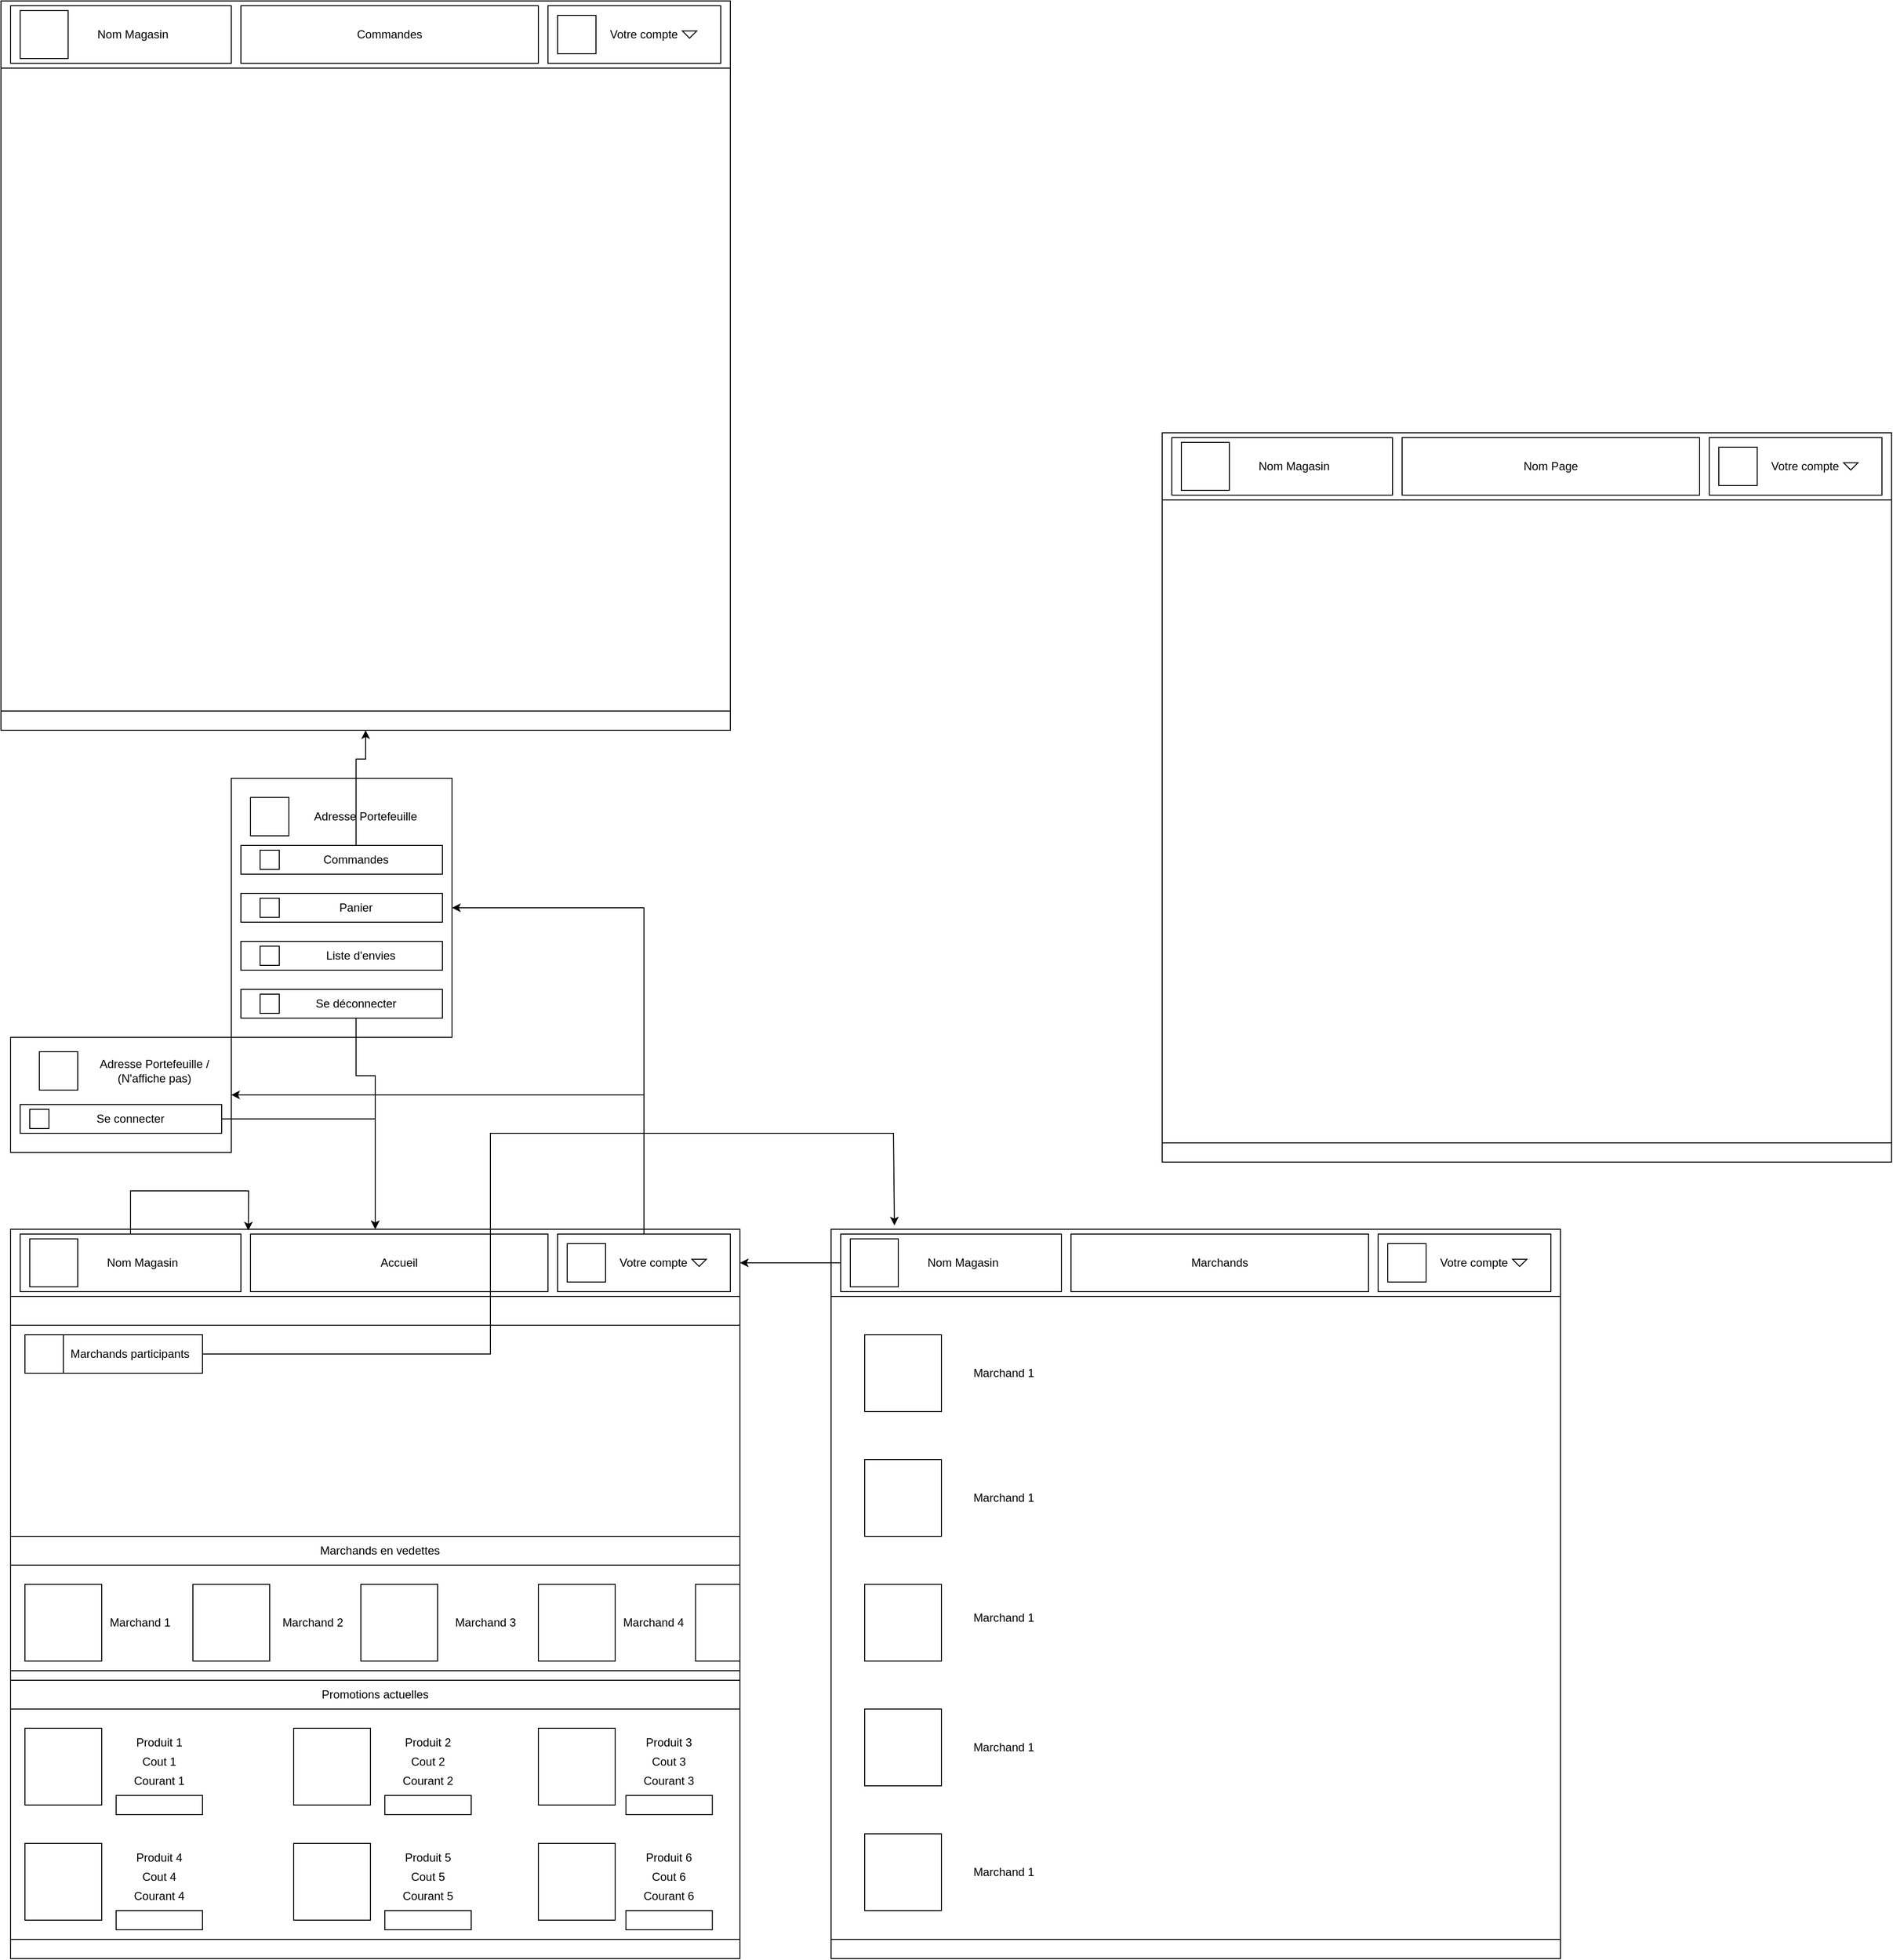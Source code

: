 <mxfile version="26.2.12" pages="2">
  <diagram name="Page-1" id="MHkjtAtAsUvf8QlKYU1Z">
    <mxGraphModel dx="656" dy="2517" grid="1" gridSize="10" guides="1" tooltips="1" connect="1" arrows="1" fold="1" page="1" pageScale="1" pageWidth="850" pageHeight="1100" math="0" shadow="0">
      <root>
        <mxCell id="0" />
        <mxCell id="1" parent="0" />
        <mxCell id="Bq6pNSusrxoVKblQBB94-9" value="" style="group" vertex="1" connectable="0" parent="1">
          <mxGeometry x="40" y="40" width="765" height="760" as="geometry" />
        </mxCell>
        <mxCell id="_xC5X8Ry-eb2ACrK2DtC-1" value="" style="rounded=0;whiteSpace=wrap;html=1;labelBackgroundColor=none;" parent="Bq6pNSusrxoVKblQBB94-9" vertex="1">
          <mxGeometry width="760" height="760" as="geometry" />
        </mxCell>
        <mxCell id="_xC5X8Ry-eb2ACrK2DtC-2" value="" style="rounded=0;whiteSpace=wrap;html=1;labelBackgroundColor=none;" parent="Bq6pNSusrxoVKblQBB94-9" vertex="1">
          <mxGeometry width="760" height="70" as="geometry" />
        </mxCell>
        <mxCell id="_xC5X8Ry-eb2ACrK2DtC-3" value="" style="rounded=0;whiteSpace=wrap;html=1;labelBackgroundColor=none;" parent="Bq6pNSusrxoVKblQBB94-9" vertex="1">
          <mxGeometry y="740" width="760" height="20" as="geometry" />
        </mxCell>
        <mxCell id="_xC5X8Ry-eb2ACrK2DtC-4" value="" style="rounded=0;whiteSpace=wrap;html=1;labelBackgroundColor=none;" parent="Bq6pNSusrxoVKblQBB94-9" vertex="1">
          <mxGeometry x="10" y="5" width="230" height="60" as="geometry" />
        </mxCell>
        <mxCell id="_xC5X8Ry-eb2ACrK2DtC-5" value="" style="rounded=0;whiteSpace=wrap;html=1;labelBackgroundColor=none;" parent="Bq6pNSusrxoVKblQBB94-9" vertex="1">
          <mxGeometry x="250" y="5" width="310" height="60" as="geometry" />
        </mxCell>
        <mxCell id="_xC5X8Ry-eb2ACrK2DtC-7" value="" style="rounded=0;whiteSpace=wrap;html=1;labelBackgroundColor=none;" parent="Bq6pNSusrxoVKblQBB94-9" vertex="1">
          <mxGeometry x="570" y="5" width="180" height="60" as="geometry" />
        </mxCell>
        <mxCell id="_xC5X8Ry-eb2ACrK2DtC-8" value="" style="whiteSpace=wrap;html=1;aspect=fixed;labelBackgroundColor=none;" parent="Bq6pNSusrxoVKblQBB94-9" vertex="1">
          <mxGeometry x="20" y="10" width="50" height="50" as="geometry" />
        </mxCell>
        <mxCell id="_xC5X8Ry-eb2ACrK2DtC-9" value="Nom Magasin" style="text;html=1;align=center;verticalAlign=middle;whiteSpace=wrap;rounded=0;labelBackgroundColor=none;" parent="Bq6pNSusrxoVKblQBB94-9" vertex="1">
          <mxGeometry x="95" y="20" width="85" height="30" as="geometry" />
        </mxCell>
        <mxCell id="_xC5X8Ry-eb2ACrK2DtC-10" value="Accueil" style="text;html=1;align=center;verticalAlign=middle;whiteSpace=wrap;rounded=0;labelBackgroundColor=none;" parent="Bq6pNSusrxoVKblQBB94-9" vertex="1">
          <mxGeometry x="375" y="20" width="60" height="30" as="geometry" />
        </mxCell>
        <mxCell id="_xC5X8Ry-eb2ACrK2DtC-13" value="Votre compte" style="text;html=1;align=center;verticalAlign=middle;whiteSpace=wrap;rounded=0;labelBackgroundColor=none;" parent="Bq6pNSusrxoVKblQBB94-9" vertex="1">
          <mxGeometry x="630" y="20" width="80" height="30" as="geometry" />
        </mxCell>
        <mxCell id="_xC5X8Ry-eb2ACrK2DtC-15" value="" style="triangle;whiteSpace=wrap;html=1;rotation=90;labelBackgroundColor=none;" parent="Bq6pNSusrxoVKblQBB94-9" vertex="1">
          <mxGeometry x="713.75" y="27.5" width="7.5" height="15" as="geometry" />
        </mxCell>
        <mxCell id="_xC5X8Ry-eb2ACrK2DtC-42" value="" style="whiteSpace=wrap;html=1;aspect=fixed;labelBackgroundColor=none;" parent="Bq6pNSusrxoVKblQBB94-9" vertex="1">
          <mxGeometry x="580" y="15" width="40" height="40" as="geometry" />
        </mxCell>
        <mxCell id="Bq6pNSusrxoVKblQBB94-48" value="" style="group" vertex="1" connectable="0" parent="Bq6pNSusrxoVKblQBB94-9">
          <mxGeometry y="470" width="760" height="260" as="geometry" />
        </mxCell>
        <mxCell id="_xC5X8Ry-eb2ACrK2DtC-36" value="" style="whiteSpace=wrap;html=1;aspect=fixed;labelBackgroundColor=none;" parent="Bq6pNSusrxoVKblQBB94-48" vertex="1">
          <mxGeometry x="15" y="50" width="80" height="80" as="geometry" />
        </mxCell>
        <mxCell id="_xC5X8Ry-eb2ACrK2DtC-37" value="" style="whiteSpace=wrap;html=1;aspect=fixed;labelBackgroundColor=none;" parent="Bq6pNSusrxoVKblQBB94-48" vertex="1">
          <mxGeometry x="295" y="50" width="80" height="80" as="geometry" />
        </mxCell>
        <mxCell id="_xC5X8Ry-eb2ACrK2DtC-38" value="" style="whiteSpace=wrap;html=1;aspect=fixed;labelBackgroundColor=none;" parent="Bq6pNSusrxoVKblQBB94-48" vertex="1">
          <mxGeometry x="550" y="50" width="80" height="80" as="geometry" />
        </mxCell>
        <mxCell id="_xC5X8Ry-eb2ACrK2DtC-39" value="" style="whiteSpace=wrap;html=1;aspect=fixed;labelBackgroundColor=none;" parent="Bq6pNSusrxoVKblQBB94-48" vertex="1">
          <mxGeometry x="15" y="170" width="80" height="80" as="geometry" />
        </mxCell>
        <mxCell id="_xC5X8Ry-eb2ACrK2DtC-40" value="" style="whiteSpace=wrap;html=1;aspect=fixed;labelBackgroundColor=none;" parent="Bq6pNSusrxoVKblQBB94-48" vertex="1">
          <mxGeometry x="295" y="170" width="80" height="80" as="geometry" />
        </mxCell>
        <mxCell id="_xC5X8Ry-eb2ACrK2DtC-41" value="" style="whiteSpace=wrap;html=1;aspect=fixed;labelBackgroundColor=none;" parent="Bq6pNSusrxoVKblQBB94-48" vertex="1">
          <mxGeometry x="550" y="170" width="80" height="80" as="geometry" />
        </mxCell>
        <mxCell id="_xC5X8Ry-eb2ACrK2DtC-43" value="&lt;div&gt;Produit 1&lt;/div&gt;" style="text;html=1;align=center;verticalAlign=middle;whiteSpace=wrap;rounded=0;labelBackgroundColor=none;" parent="Bq6pNSusrxoVKblQBB94-48" vertex="1">
          <mxGeometry x="120" y="50" width="70" height="30" as="geometry" />
        </mxCell>
        <mxCell id="_xC5X8Ry-eb2ACrK2DtC-44" value="Produit 2" style="text;html=1;align=center;verticalAlign=middle;whiteSpace=wrap;rounded=0;labelBackgroundColor=none;" parent="Bq6pNSusrxoVKblQBB94-48" vertex="1">
          <mxGeometry x="400" y="50" width="70" height="30" as="geometry" />
        </mxCell>
        <mxCell id="_xC5X8Ry-eb2ACrK2DtC-45" value="Produit 3" style="text;html=1;align=center;verticalAlign=middle;whiteSpace=wrap;rounded=0;labelBackgroundColor=none;" parent="Bq6pNSusrxoVKblQBB94-48" vertex="1">
          <mxGeometry x="651.25" y="50" width="70" height="30" as="geometry" />
        </mxCell>
        <mxCell id="_xC5X8Ry-eb2ACrK2DtC-46" value="Produit 4" style="text;html=1;align=center;verticalAlign=middle;whiteSpace=wrap;rounded=0;labelBackgroundColor=none;" parent="Bq6pNSusrxoVKblQBB94-48" vertex="1">
          <mxGeometry x="120" y="170" width="70" height="30" as="geometry" />
        </mxCell>
        <mxCell id="_xC5X8Ry-eb2ACrK2DtC-48" value="Produit 6" style="text;html=1;align=center;verticalAlign=middle;whiteSpace=wrap;rounded=0;labelBackgroundColor=none;" parent="Bq6pNSusrxoVKblQBB94-48" vertex="1">
          <mxGeometry x="651.25" y="170" width="70" height="30" as="geometry" />
        </mxCell>
        <mxCell id="_xC5X8Ry-eb2ACrK2DtC-51" value="Produit 5" style="text;html=1;align=center;verticalAlign=middle;whiteSpace=wrap;rounded=0;labelBackgroundColor=none;" parent="Bq6pNSusrxoVKblQBB94-48" vertex="1">
          <mxGeometry x="400" y="170" width="70" height="30" as="geometry" />
        </mxCell>
        <mxCell id="_xC5X8Ry-eb2ACrK2DtC-52" value="Cout 1" style="text;html=1;align=center;verticalAlign=middle;whiteSpace=wrap;rounded=0;labelBackgroundColor=none;" parent="Bq6pNSusrxoVKblQBB94-48" vertex="1">
          <mxGeometry x="120" y="70" width="70" height="30" as="geometry" />
        </mxCell>
        <mxCell id="_xC5X8Ry-eb2ACrK2DtC-54" value="Cout 3" style="text;html=1;align=center;verticalAlign=middle;whiteSpace=wrap;rounded=0;labelBackgroundColor=none;" parent="Bq6pNSusrxoVKblQBB94-48" vertex="1">
          <mxGeometry x="651.25" y="70" width="70" height="30" as="geometry" />
        </mxCell>
        <mxCell id="_xC5X8Ry-eb2ACrK2DtC-55" value="Cout 2" style="text;html=1;align=center;verticalAlign=middle;whiteSpace=wrap;rounded=0;labelBackgroundColor=none;" parent="Bq6pNSusrxoVKblQBB94-48" vertex="1">
          <mxGeometry x="400" y="70" width="70" height="30" as="geometry" />
        </mxCell>
        <mxCell id="_xC5X8Ry-eb2ACrK2DtC-56" value="Cout 4" style="text;html=1;align=center;verticalAlign=middle;whiteSpace=wrap;rounded=0;labelBackgroundColor=none;" parent="Bq6pNSusrxoVKblQBB94-48" vertex="1">
          <mxGeometry x="120" y="190" width="70" height="30" as="geometry" />
        </mxCell>
        <mxCell id="_xC5X8Ry-eb2ACrK2DtC-57" value="Cout 6" style="text;html=1;align=center;verticalAlign=middle;whiteSpace=wrap;rounded=0;labelBackgroundColor=none;" parent="Bq6pNSusrxoVKblQBB94-48" vertex="1">
          <mxGeometry x="651.25" y="190" width="70" height="30" as="geometry" />
        </mxCell>
        <mxCell id="_xC5X8Ry-eb2ACrK2DtC-58" value="Cout 5" style="text;html=1;align=center;verticalAlign=middle;whiteSpace=wrap;rounded=0;labelBackgroundColor=none;" parent="Bq6pNSusrxoVKblQBB94-48" vertex="1">
          <mxGeometry x="400" y="190" width="70" height="30" as="geometry" />
        </mxCell>
        <mxCell id="_xC5X8Ry-eb2ACrK2DtC-59" value="Courant 3" style="text;html=1;align=center;verticalAlign=middle;whiteSpace=wrap;rounded=0;labelBackgroundColor=none;" parent="Bq6pNSusrxoVKblQBB94-48" vertex="1">
          <mxGeometry x="651.25" y="90" width="70" height="30" as="geometry" />
        </mxCell>
        <mxCell id="_xC5X8Ry-eb2ACrK2DtC-60" value="Courant 1" style="text;html=1;align=center;verticalAlign=middle;whiteSpace=wrap;rounded=0;labelBackgroundColor=none;" parent="Bq6pNSusrxoVKblQBB94-48" vertex="1">
          <mxGeometry x="120" y="90" width="70" height="30" as="geometry" />
        </mxCell>
        <mxCell id="_xC5X8Ry-eb2ACrK2DtC-61" value="Courant 2" style="text;html=1;align=center;verticalAlign=middle;whiteSpace=wrap;rounded=0;labelBackgroundColor=none;" parent="Bq6pNSusrxoVKblQBB94-48" vertex="1">
          <mxGeometry x="400" y="90" width="70" height="30" as="geometry" />
        </mxCell>
        <mxCell id="_xC5X8Ry-eb2ACrK2DtC-62" value="Courant 6" style="text;html=1;align=center;verticalAlign=middle;whiteSpace=wrap;rounded=0;labelBackgroundColor=none;" parent="Bq6pNSusrxoVKblQBB94-48" vertex="1">
          <mxGeometry x="651.25" y="210" width="70" height="30" as="geometry" />
        </mxCell>
        <mxCell id="_xC5X8Ry-eb2ACrK2DtC-64" value="Courant 4" style="text;html=1;align=center;verticalAlign=middle;whiteSpace=wrap;rounded=0;labelBackgroundColor=none;" parent="Bq6pNSusrxoVKblQBB94-48" vertex="1">
          <mxGeometry x="120" y="210" width="70" height="30" as="geometry" />
        </mxCell>
        <mxCell id="_xC5X8Ry-eb2ACrK2DtC-65" value="Courant 5" style="text;html=1;align=center;verticalAlign=middle;whiteSpace=wrap;rounded=0;labelBackgroundColor=none;" parent="Bq6pNSusrxoVKblQBB94-48" vertex="1">
          <mxGeometry x="400" y="210" width="70" height="30" as="geometry" />
        </mxCell>
        <mxCell id="_xC5X8Ry-eb2ACrK2DtC-66" value="" style="rounded=0;whiteSpace=wrap;html=1;labelBackgroundColor=none;" parent="Bq6pNSusrxoVKblQBB94-48" vertex="1">
          <mxGeometry x="110" y="120" width="90" height="20" as="geometry" />
        </mxCell>
        <mxCell id="_xC5X8Ry-eb2ACrK2DtC-67" value="" style="rounded=0;whiteSpace=wrap;html=1;labelBackgroundColor=none;" parent="Bq6pNSusrxoVKblQBB94-48" vertex="1">
          <mxGeometry x="390" y="120" width="90" height="20" as="geometry" />
        </mxCell>
        <mxCell id="_xC5X8Ry-eb2ACrK2DtC-68" value="" style="rounded=0;whiteSpace=wrap;html=1;labelBackgroundColor=none;" parent="Bq6pNSusrxoVKblQBB94-48" vertex="1">
          <mxGeometry x="641.25" y="120" width="90" height="20" as="geometry" />
        </mxCell>
        <mxCell id="_xC5X8Ry-eb2ACrK2DtC-69" value="" style="rounded=0;whiteSpace=wrap;html=1;labelBackgroundColor=none;" parent="Bq6pNSusrxoVKblQBB94-48" vertex="1">
          <mxGeometry x="110" y="240" width="90" height="20" as="geometry" />
        </mxCell>
        <mxCell id="_xC5X8Ry-eb2ACrK2DtC-70" value="" style="rounded=0;whiteSpace=wrap;html=1;labelBackgroundColor=none;" parent="Bq6pNSusrxoVKblQBB94-48" vertex="1">
          <mxGeometry x="390" y="240" width="90" height="20" as="geometry" />
        </mxCell>
        <mxCell id="_xC5X8Ry-eb2ACrK2DtC-71" value="" style="rounded=0;whiteSpace=wrap;html=1;labelBackgroundColor=none;" parent="Bq6pNSusrxoVKblQBB94-48" vertex="1">
          <mxGeometry x="641.25" y="240" width="90" height="20" as="geometry" />
        </mxCell>
        <mxCell id="Bq6pNSusrxoVKblQBB94-62" value="" style="group" vertex="1" connectable="0" parent="Bq6pNSusrxoVKblQBB94-48">
          <mxGeometry width="760" height="30" as="geometry" />
        </mxCell>
        <mxCell id="_xC5X8Ry-eb2ACrK2DtC-34" value="" style="rounded=0;whiteSpace=wrap;html=1;labelBackgroundColor=none;" parent="Bq6pNSusrxoVKblQBB94-62" vertex="1">
          <mxGeometry width="760" height="30" as="geometry" />
        </mxCell>
        <mxCell id="_xC5X8Ry-eb2ACrK2DtC-35" value="Promotions actuelles" style="text;html=1;align=center;verticalAlign=middle;whiteSpace=wrap;rounded=0;labelBackgroundColor=none;" parent="Bq6pNSusrxoVKblQBB94-62" vertex="1">
          <mxGeometry width="760" height="30" as="geometry" />
        </mxCell>
        <mxCell id="_xC5X8Ry-eb2ACrK2DtC-31" value="" style="rounded=0;whiteSpace=wrap;html=1;labelBackgroundColor=none;" parent="Bq6pNSusrxoVKblQBB94-9" vertex="1">
          <mxGeometry y="460" width="760" height="10" as="geometry" />
        </mxCell>
        <mxCell id="Bq6pNSusrxoVKblQBB94-64" value="" style="rounded=0;whiteSpace=wrap;html=1;" vertex="1" parent="Bq6pNSusrxoVKblQBB94-9">
          <mxGeometry y="70" width="760" height="30" as="geometry" />
        </mxCell>
        <mxCell id="Bq6pNSusrxoVKblQBB94-66" value="" style="whiteSpace=wrap;html=1;aspect=fixed;" vertex="1" parent="Bq6pNSusrxoVKblQBB94-9">
          <mxGeometry x="15" y="110" width="40" height="40" as="geometry" />
        </mxCell>
        <mxCell id="Bq6pNSusrxoVKblQBB94-73" value="" style="rounded=0;whiteSpace=wrap;html=1;" vertex="1" parent="Bq6pNSusrxoVKblQBB94-9">
          <mxGeometry x="55" y="110" width="145" height="40" as="geometry" />
        </mxCell>
        <mxCell id="Bq6pNSusrxoVKblQBB94-67" value="Marchands participants" style="text;html=1;align=center;verticalAlign=middle;whiteSpace=wrap;rounded=0;" vertex="1" parent="Bq6pNSusrxoVKblQBB94-9">
          <mxGeometry x="57.5" y="115" width="132.5" height="30" as="geometry" />
        </mxCell>
        <mxCell id="Bq6pNSusrxoVKblQBB94-75" value="" style="endArrow=classic;html=1;rounded=0;exitX=0.5;exitY=0;exitDx=0;exitDy=0;entryX=0.326;entryY=0.018;entryDx=0;entryDy=0;entryPerimeter=0;" edge="1" parent="Bq6pNSusrxoVKblQBB94-9" source="_xC5X8Ry-eb2ACrK2DtC-4" target="_xC5X8Ry-eb2ACrK2DtC-2">
          <mxGeometry width="50" height="50" relative="1" as="geometry">
            <mxPoint x="260" y="-30" as="sourcePoint" />
            <mxPoint x="310" y="-80" as="targetPoint" />
            <Array as="points">
              <mxPoint x="125" y="-40" />
              <mxPoint x="248" y="-40" />
            </Array>
          </mxGeometry>
        </mxCell>
        <mxCell id="pGIuullt9VwNI_nBu1sU-1" value="" style="group" parent="1" vertex="1" connectable="0">
          <mxGeometry x="40" y="-160" width="230" height="220" as="geometry" />
        </mxCell>
        <mxCell id="_xC5X8Ry-eb2ACrK2DtC-90" value="" style="rounded=0;whiteSpace=wrap;html=1;labelBackgroundColor=none;" parent="pGIuullt9VwNI_nBu1sU-1" vertex="1">
          <mxGeometry width="230" height="120" as="geometry" />
        </mxCell>
        <mxCell id="_xC5X8Ry-eb2ACrK2DtC-91" value="" style="whiteSpace=wrap;html=1;aspect=fixed;labelBackgroundColor=none;" parent="pGIuullt9VwNI_nBu1sU-1" vertex="1">
          <mxGeometry x="30" y="15" width="40" height="40" as="geometry" />
        </mxCell>
        <mxCell id="_xC5X8Ry-eb2ACrK2DtC-92" value="Adresse Portefeuille / (N&#39;affiche pas)" style="text;html=1;align=center;verticalAlign=middle;whiteSpace=wrap;rounded=0;labelBackgroundColor=none;" parent="pGIuullt9VwNI_nBu1sU-1" vertex="1">
          <mxGeometry x="90" y="20" width="120" height="30" as="geometry" />
        </mxCell>
        <mxCell id="_xC5X8Ry-eb2ACrK2DtC-93" value="" style="rounded=0;whiteSpace=wrap;html=1;labelBackgroundColor=none;" parent="pGIuullt9VwNI_nBu1sU-1" vertex="1">
          <mxGeometry x="10" y="70" width="210" height="30" as="geometry" />
        </mxCell>
        <mxCell id="_xC5X8Ry-eb2ACrK2DtC-94" value="" style="whiteSpace=wrap;html=1;aspect=fixed;labelBackgroundColor=none;" parent="pGIuullt9VwNI_nBu1sU-1" vertex="1">
          <mxGeometry x="20" y="75" width="20" height="20" as="geometry" />
        </mxCell>
        <mxCell id="_xC5X8Ry-eb2ACrK2DtC-95" value="Se connecter" style="text;html=1;align=center;verticalAlign=middle;whiteSpace=wrap;rounded=0;labelBackgroundColor=none;" parent="pGIuullt9VwNI_nBu1sU-1" vertex="1">
          <mxGeometry x="70" y="70" width="110" height="30" as="geometry" />
        </mxCell>
        <mxCell id="pGIuullt9VwNI_nBu1sU-4" value="" style="group" parent="1" vertex="1" connectable="0">
          <mxGeometry x="270" y="-430" width="230" height="270" as="geometry" />
        </mxCell>
        <mxCell id="_xC5X8Ry-eb2ACrK2DtC-72" value="" style="rounded=0;whiteSpace=wrap;html=1;labelBackgroundColor=none;" parent="pGIuullt9VwNI_nBu1sU-4" vertex="1">
          <mxGeometry width="230" height="270" as="geometry" />
        </mxCell>
        <mxCell id="_xC5X8Ry-eb2ACrK2DtC-74" value="" style="whiteSpace=wrap;html=1;aspect=fixed;labelBackgroundColor=none;" parent="pGIuullt9VwNI_nBu1sU-4" vertex="1">
          <mxGeometry x="20" y="20" width="40" height="40" as="geometry" />
        </mxCell>
        <mxCell id="_xC5X8Ry-eb2ACrK2DtC-76" value="Adresse Portefeuille" style="text;html=1;align=center;verticalAlign=middle;whiteSpace=wrap;rounded=0;labelBackgroundColor=none;" parent="pGIuullt9VwNI_nBu1sU-4" vertex="1">
          <mxGeometry x="80" y="25" width="120" height="30" as="geometry" />
        </mxCell>
        <mxCell id="_xC5X8Ry-eb2ACrK2DtC-77" value="" style="rounded=0;whiteSpace=wrap;html=1;labelBackgroundColor=none;" parent="pGIuullt9VwNI_nBu1sU-4" vertex="1">
          <mxGeometry x="10" y="70" width="210" height="30" as="geometry" />
        </mxCell>
        <mxCell id="_xC5X8Ry-eb2ACrK2DtC-78" value="" style="rounded=0;whiteSpace=wrap;html=1;labelBackgroundColor=none;" parent="pGIuullt9VwNI_nBu1sU-4" vertex="1">
          <mxGeometry x="10" y="120" width="210" height="30" as="geometry" />
        </mxCell>
        <mxCell id="_xC5X8Ry-eb2ACrK2DtC-79" value="" style="rounded=0;whiteSpace=wrap;html=1;labelBackgroundColor=none;" parent="pGIuullt9VwNI_nBu1sU-4" vertex="1">
          <mxGeometry x="10" y="170" width="210" height="30" as="geometry" />
        </mxCell>
        <mxCell id="_xC5X8Ry-eb2ACrK2DtC-80" value="" style="rounded=0;whiteSpace=wrap;html=1;labelBackgroundColor=none;" parent="pGIuullt9VwNI_nBu1sU-4" vertex="1">
          <mxGeometry x="10" y="220" width="210" height="30" as="geometry" />
        </mxCell>
        <mxCell id="_xC5X8Ry-eb2ACrK2DtC-81" value="" style="whiteSpace=wrap;html=1;aspect=fixed;labelBackgroundColor=none;" parent="pGIuullt9VwNI_nBu1sU-4" vertex="1">
          <mxGeometry x="30" y="75" width="20" height="20" as="geometry" />
        </mxCell>
        <mxCell id="_xC5X8Ry-eb2ACrK2DtC-82" value="" style="whiteSpace=wrap;html=1;aspect=fixed;labelBackgroundColor=none;" parent="pGIuullt9VwNI_nBu1sU-4" vertex="1">
          <mxGeometry x="30" y="125" width="20" height="20" as="geometry" />
        </mxCell>
        <mxCell id="_xC5X8Ry-eb2ACrK2DtC-83" value="" style="whiteSpace=wrap;html=1;aspect=fixed;labelBackgroundColor=none;" parent="pGIuullt9VwNI_nBu1sU-4" vertex="1">
          <mxGeometry x="30" y="175" width="20" height="20" as="geometry" />
        </mxCell>
        <mxCell id="_xC5X8Ry-eb2ACrK2DtC-84" value="" style="whiteSpace=wrap;html=1;aspect=fixed;labelBackgroundColor=none;" parent="pGIuullt9VwNI_nBu1sU-4" vertex="1">
          <mxGeometry x="30" y="225" width="20" height="20" as="geometry" />
        </mxCell>
        <mxCell id="_xC5X8Ry-eb2ACrK2DtC-85" value="Liste d&#39;envies" style="text;html=1;align=center;verticalAlign=middle;whiteSpace=wrap;rounded=0;labelBackgroundColor=none;" parent="pGIuullt9VwNI_nBu1sU-4" vertex="1">
          <mxGeometry x="90" y="170" width="90" height="30" as="geometry" />
        </mxCell>
        <mxCell id="_xC5X8Ry-eb2ACrK2DtC-86" value="Commandes" style="text;html=1;align=center;verticalAlign=middle;whiteSpace=wrap;rounded=0;labelBackgroundColor=none;" parent="pGIuullt9VwNI_nBu1sU-4" vertex="1">
          <mxGeometry x="100" y="70" width="60" height="30" as="geometry" />
        </mxCell>
        <mxCell id="_xC5X8Ry-eb2ACrK2DtC-87" value="Panier" style="text;html=1;align=center;verticalAlign=middle;whiteSpace=wrap;rounded=0;labelBackgroundColor=none;" parent="pGIuullt9VwNI_nBu1sU-4" vertex="1">
          <mxGeometry x="100" y="120" width="60" height="30" as="geometry" />
        </mxCell>
        <mxCell id="_xC5X8Ry-eb2ACrK2DtC-88" value="Se déconnecter" style="text;html=1;align=center;verticalAlign=middle;whiteSpace=wrap;rounded=0;labelBackgroundColor=none;" parent="pGIuullt9VwNI_nBu1sU-4" vertex="1">
          <mxGeometry x="75" y="220" width="110" height="30" as="geometry" />
        </mxCell>
        <mxCell id="Bq6pNSusrxoVKblQBB94-5" value="" style="endArrow=classic;html=1;rounded=0;exitX=1;exitY=0.5;exitDx=0;exitDy=0;entryX=0.5;entryY=0;entryDx=0;entryDy=0;" edge="1" parent="1" source="_xC5X8Ry-eb2ACrK2DtC-93" target="_xC5X8Ry-eb2ACrK2DtC-2">
          <mxGeometry width="50" height="50" relative="1" as="geometry">
            <mxPoint x="400" y="-30" as="sourcePoint" />
            <mxPoint x="450" y="-80" as="targetPoint" />
            <Array as="points">
              <mxPoint x="420" y="-75" />
            </Array>
          </mxGeometry>
        </mxCell>
        <mxCell id="Bq6pNSusrxoVKblQBB94-6" value="" style="endArrow=classic;html=1;rounded=0;exitX=0.5;exitY=1;exitDx=0;exitDy=0;entryX=0.5;entryY=0;entryDx=0;entryDy=0;" edge="1" parent="1" source="_xC5X8Ry-eb2ACrK2DtC-88" target="_xC5X8Ry-eb2ACrK2DtC-2">
          <mxGeometry width="50" height="50" relative="1" as="geometry">
            <mxPoint x="370" y="-10" as="sourcePoint" />
            <mxPoint x="420" y="-60" as="targetPoint" />
            <Array as="points">
              <mxPoint x="400" y="-120" />
              <mxPoint x="420" y="-120" />
              <mxPoint x="420" y="-70" />
            </Array>
          </mxGeometry>
        </mxCell>
        <mxCell id="Bq6pNSusrxoVKblQBB94-10" value="" style="group" vertex="1" connectable="0" parent="1">
          <mxGeometry x="895" y="40" width="770" height="760" as="geometry" />
        </mxCell>
        <mxCell id="Bq6pNSusrxoVKblQBB94-11" value="" style="rounded=0;whiteSpace=wrap;html=1;labelBackgroundColor=none;" vertex="1" parent="Bq6pNSusrxoVKblQBB94-10">
          <mxGeometry width="760" height="760" as="geometry" />
        </mxCell>
        <mxCell id="Bq6pNSusrxoVKblQBB94-12" value="" style="rounded=0;whiteSpace=wrap;html=1;labelBackgroundColor=none;" vertex="1" parent="Bq6pNSusrxoVKblQBB94-10">
          <mxGeometry width="760" height="70" as="geometry" />
        </mxCell>
        <mxCell id="Bq6pNSusrxoVKblQBB94-13" value="" style="rounded=0;whiteSpace=wrap;html=1;labelBackgroundColor=none;" vertex="1" parent="Bq6pNSusrxoVKblQBB94-10">
          <mxGeometry y="740" width="760" height="20" as="geometry" />
        </mxCell>
        <mxCell id="Bq6pNSusrxoVKblQBB94-14" value="" style="rounded=0;whiteSpace=wrap;html=1;labelBackgroundColor=none;" vertex="1" parent="Bq6pNSusrxoVKblQBB94-10">
          <mxGeometry x="10" y="5" width="230" height="60" as="geometry" />
        </mxCell>
        <mxCell id="Bq6pNSusrxoVKblQBB94-15" value="" style="rounded=0;whiteSpace=wrap;html=1;labelBackgroundColor=none;" vertex="1" parent="Bq6pNSusrxoVKblQBB94-10">
          <mxGeometry x="250" y="5" width="310" height="60" as="geometry" />
        </mxCell>
        <mxCell id="Bq6pNSusrxoVKblQBB94-16" value="" style="rounded=0;whiteSpace=wrap;html=1;labelBackgroundColor=none;" vertex="1" parent="Bq6pNSusrxoVKblQBB94-10">
          <mxGeometry x="570" y="5" width="180" height="60" as="geometry" />
        </mxCell>
        <mxCell id="Bq6pNSusrxoVKblQBB94-17" value="" style="whiteSpace=wrap;html=1;aspect=fixed;labelBackgroundColor=none;" vertex="1" parent="Bq6pNSusrxoVKblQBB94-10">
          <mxGeometry x="20" y="10" width="50" height="50" as="geometry" />
        </mxCell>
        <mxCell id="Bq6pNSusrxoVKblQBB94-18" value="Nom Magasin" style="text;html=1;align=center;verticalAlign=middle;whiteSpace=wrap;rounded=0;labelBackgroundColor=none;" vertex="1" parent="Bq6pNSusrxoVKblQBB94-10">
          <mxGeometry x="95" y="20" width="85" height="30" as="geometry" />
        </mxCell>
        <mxCell id="Bq6pNSusrxoVKblQBB94-19" value="Marchands" style="text;html=1;align=center;verticalAlign=middle;whiteSpace=wrap;rounded=0;labelBackgroundColor=none;" vertex="1" parent="Bq6pNSusrxoVKblQBB94-10">
          <mxGeometry x="375" y="20" width="60" height="30" as="geometry" />
        </mxCell>
        <mxCell id="Bq6pNSusrxoVKblQBB94-20" value="Votre compte" style="text;html=1;align=center;verticalAlign=middle;whiteSpace=wrap;rounded=0;labelBackgroundColor=none;" vertex="1" parent="Bq6pNSusrxoVKblQBB94-10">
          <mxGeometry x="630" y="20" width="80" height="30" as="geometry" />
        </mxCell>
        <mxCell id="Bq6pNSusrxoVKblQBB94-21" value="" style="triangle;whiteSpace=wrap;html=1;rotation=90;labelBackgroundColor=none;" vertex="1" parent="Bq6pNSusrxoVKblQBB94-10">
          <mxGeometry x="713.75" y="27.5" width="7.5" height="15" as="geometry" />
        </mxCell>
        <mxCell id="Bq6pNSusrxoVKblQBB94-22" value="" style="whiteSpace=wrap;html=1;aspect=fixed;labelBackgroundColor=none;" vertex="1" parent="Bq6pNSusrxoVKblQBB94-10">
          <mxGeometry x="580" y="15" width="40" height="40" as="geometry" />
        </mxCell>
        <mxCell id="Bq6pNSusrxoVKblQBB94-38" value="" style="whiteSpace=wrap;html=1;aspect=fixed;labelBackgroundColor=none;" vertex="1" parent="Bq6pNSusrxoVKblQBB94-10">
          <mxGeometry x="35" y="110" width="80" height="80" as="geometry" />
        </mxCell>
        <mxCell id="Bq6pNSusrxoVKblQBB94-39" value="" style="whiteSpace=wrap;html=1;aspect=fixed;labelBackgroundColor=none;" vertex="1" parent="Bq6pNSusrxoVKblQBB94-10">
          <mxGeometry x="35" y="240" width="80" height="80" as="geometry" />
        </mxCell>
        <mxCell id="Bq6pNSusrxoVKblQBB94-40" value="" style="whiteSpace=wrap;html=1;aspect=fixed;labelBackgroundColor=none;" vertex="1" parent="Bq6pNSusrxoVKblQBB94-10">
          <mxGeometry x="35" y="370" width="80" height="80" as="geometry" />
        </mxCell>
        <mxCell id="Bq6pNSusrxoVKblQBB94-41" value="" style="whiteSpace=wrap;html=1;aspect=fixed;labelBackgroundColor=none;" vertex="1" parent="Bq6pNSusrxoVKblQBB94-10">
          <mxGeometry x="35" y="500" width="80" height="80" as="geometry" />
        </mxCell>
        <mxCell id="Bq6pNSusrxoVKblQBB94-42" value="" style="whiteSpace=wrap;html=1;aspect=fixed;labelBackgroundColor=none;" vertex="1" parent="Bq6pNSusrxoVKblQBB94-10">
          <mxGeometry x="35" y="630" width="80" height="80" as="geometry" />
        </mxCell>
        <mxCell id="Bq6pNSusrxoVKblQBB94-43" value="Marchand 1" style="text;html=1;align=center;verticalAlign=middle;whiteSpace=wrap;rounded=0;labelBackgroundColor=none;" vertex="1" parent="Bq6pNSusrxoVKblQBB94-10">
          <mxGeometry x="145" y="135" width="70" height="30" as="geometry" />
        </mxCell>
        <mxCell id="Bq6pNSusrxoVKblQBB94-44" value="Marchand 1" style="text;html=1;align=center;verticalAlign=middle;whiteSpace=wrap;rounded=0;labelBackgroundColor=none;" vertex="1" parent="Bq6pNSusrxoVKblQBB94-10">
          <mxGeometry x="145" y="265" width="70" height="30" as="geometry" />
        </mxCell>
        <mxCell id="Bq6pNSusrxoVKblQBB94-45" value="Marchand 1" style="text;html=1;align=center;verticalAlign=middle;whiteSpace=wrap;rounded=0;labelBackgroundColor=none;" vertex="1" parent="Bq6pNSusrxoVKblQBB94-10">
          <mxGeometry x="145" y="390" width="70" height="30" as="geometry" />
        </mxCell>
        <mxCell id="Bq6pNSusrxoVKblQBB94-46" value="Marchand 1" style="text;html=1;align=center;verticalAlign=middle;whiteSpace=wrap;rounded=0;labelBackgroundColor=none;" vertex="1" parent="Bq6pNSusrxoVKblQBB94-10">
          <mxGeometry x="145" y="525" width="70" height="30" as="geometry" />
        </mxCell>
        <mxCell id="Bq6pNSusrxoVKblQBB94-47" value="Marchand 1" style="text;html=1;align=center;verticalAlign=middle;whiteSpace=wrap;rounded=0;labelBackgroundColor=none;" vertex="1" parent="Bq6pNSusrxoVKblQBB94-10">
          <mxGeometry x="145" y="655" width="70" height="30" as="geometry" />
        </mxCell>
        <mxCell id="Bq6pNSusrxoVKblQBB94-23" value="" style="group" vertex="1" connectable="0" parent="1">
          <mxGeometry x="1240" y="-790" width="760" height="760" as="geometry" />
        </mxCell>
        <mxCell id="Bq6pNSusrxoVKblQBB94-24" value="" style="rounded=0;whiteSpace=wrap;html=1;labelBackgroundColor=none;" vertex="1" parent="Bq6pNSusrxoVKblQBB94-23">
          <mxGeometry width="760" height="760" as="geometry" />
        </mxCell>
        <mxCell id="Bq6pNSusrxoVKblQBB94-25" value="" style="rounded=0;whiteSpace=wrap;html=1;labelBackgroundColor=none;" vertex="1" parent="Bq6pNSusrxoVKblQBB94-23">
          <mxGeometry width="760" height="70" as="geometry" />
        </mxCell>
        <mxCell id="Bq6pNSusrxoVKblQBB94-26" value="" style="rounded=0;whiteSpace=wrap;html=1;labelBackgroundColor=none;" vertex="1" parent="Bq6pNSusrxoVKblQBB94-23">
          <mxGeometry y="740" width="760" height="20" as="geometry" />
        </mxCell>
        <mxCell id="Bq6pNSusrxoVKblQBB94-27" value="" style="rounded=0;whiteSpace=wrap;html=1;labelBackgroundColor=none;" vertex="1" parent="Bq6pNSusrxoVKblQBB94-23">
          <mxGeometry x="10" y="5" width="230" height="60" as="geometry" />
        </mxCell>
        <mxCell id="Bq6pNSusrxoVKblQBB94-28" value="" style="rounded=0;whiteSpace=wrap;html=1;labelBackgroundColor=none;" vertex="1" parent="Bq6pNSusrxoVKblQBB94-23">
          <mxGeometry x="250" y="5" width="310" height="60" as="geometry" />
        </mxCell>
        <mxCell id="Bq6pNSusrxoVKblQBB94-29" value="" style="rounded=0;whiteSpace=wrap;html=1;labelBackgroundColor=none;" vertex="1" parent="Bq6pNSusrxoVKblQBB94-23">
          <mxGeometry x="570" y="5" width="180" height="60" as="geometry" />
        </mxCell>
        <mxCell id="Bq6pNSusrxoVKblQBB94-30" value="" style="whiteSpace=wrap;html=1;aspect=fixed;labelBackgroundColor=none;" vertex="1" parent="Bq6pNSusrxoVKblQBB94-23">
          <mxGeometry x="20" y="10" width="50" height="50" as="geometry" />
        </mxCell>
        <mxCell id="Bq6pNSusrxoVKblQBB94-31" value="Nom Magasin" style="text;html=1;align=center;verticalAlign=middle;whiteSpace=wrap;rounded=0;labelBackgroundColor=none;" vertex="1" parent="Bq6pNSusrxoVKblQBB94-23">
          <mxGeometry x="95" y="20" width="85" height="30" as="geometry" />
        </mxCell>
        <mxCell id="Bq6pNSusrxoVKblQBB94-32" value="Nom Page" style="text;html=1;align=center;verticalAlign=middle;whiteSpace=wrap;rounded=0;labelBackgroundColor=none;" vertex="1" parent="Bq6pNSusrxoVKblQBB94-23">
          <mxGeometry x="375" y="20" width="60" height="30" as="geometry" />
        </mxCell>
        <mxCell id="Bq6pNSusrxoVKblQBB94-33" value="Votre compte" style="text;html=1;align=center;verticalAlign=middle;whiteSpace=wrap;rounded=0;labelBackgroundColor=none;" vertex="1" parent="Bq6pNSusrxoVKblQBB94-23">
          <mxGeometry x="630" y="20" width="80" height="30" as="geometry" />
        </mxCell>
        <mxCell id="Bq6pNSusrxoVKblQBB94-34" value="" style="triangle;whiteSpace=wrap;html=1;rotation=90;labelBackgroundColor=none;" vertex="1" parent="Bq6pNSusrxoVKblQBB94-23">
          <mxGeometry x="713.75" y="27.5" width="7.5" height="15" as="geometry" />
        </mxCell>
        <mxCell id="Bq6pNSusrxoVKblQBB94-35" value="" style="whiteSpace=wrap;html=1;aspect=fixed;labelBackgroundColor=none;" vertex="1" parent="Bq6pNSusrxoVKblQBB94-23">
          <mxGeometry x="580" y="15" width="40" height="40" as="geometry" />
        </mxCell>
        <mxCell id="Bq6pNSusrxoVKblQBB94-63" value="" style="group" vertex="1" connectable="0" parent="1">
          <mxGeometry x="40" y="360" width="760" height="130" as="geometry" />
        </mxCell>
        <mxCell id="_xC5X8Ry-eb2ACrK2DtC-32" value="" style="rounded=0;whiteSpace=wrap;html=1;labelBackgroundColor=none;" parent="Bq6pNSusrxoVKblQBB94-63" vertex="1">
          <mxGeometry width="760" height="30" as="geometry" />
        </mxCell>
        <mxCell id="_xC5X8Ry-eb2ACrK2DtC-17" value="" style="whiteSpace=wrap;html=1;aspect=fixed;labelBackgroundColor=none;" parent="Bq6pNSusrxoVKblQBB94-63" vertex="1">
          <mxGeometry x="15" y="50" width="80" height="80" as="geometry" />
        </mxCell>
        <mxCell id="_xC5X8Ry-eb2ACrK2DtC-19" value="Marchand 1" style="text;html=1;align=center;verticalAlign=middle;whiteSpace=wrap;rounded=0;labelBackgroundColor=none;" parent="Bq6pNSusrxoVKblQBB94-63" vertex="1">
          <mxGeometry x="100" y="75" width="70" height="30" as="geometry" />
        </mxCell>
        <mxCell id="_xC5X8Ry-eb2ACrK2DtC-20" value="" style="whiteSpace=wrap;html=1;aspect=fixed;labelBackgroundColor=none;" parent="Bq6pNSusrxoVKblQBB94-63" vertex="1">
          <mxGeometry x="190" y="50" width="80" height="80" as="geometry" />
        </mxCell>
        <mxCell id="_xC5X8Ry-eb2ACrK2DtC-21" value="" style="whiteSpace=wrap;html=1;aspect=fixed;labelBackgroundColor=none;" parent="Bq6pNSusrxoVKblQBB94-63" vertex="1">
          <mxGeometry x="365" y="50" width="80" height="80" as="geometry" />
        </mxCell>
        <mxCell id="_xC5X8Ry-eb2ACrK2DtC-22" value="" style="whiteSpace=wrap;html=1;aspect=fixed;labelBackgroundColor=none;" parent="Bq6pNSusrxoVKblQBB94-63" vertex="1">
          <mxGeometry x="550" y="50" width="80" height="80" as="geometry" />
        </mxCell>
        <mxCell id="_xC5X8Ry-eb2ACrK2DtC-24" value="" style="rounded=0;whiteSpace=wrap;html=1;labelBackgroundColor=none;" parent="Bq6pNSusrxoVKblQBB94-63" vertex="1">
          <mxGeometry x="713.75" y="50" width="46.25" height="80" as="geometry" />
        </mxCell>
        <mxCell id="_xC5X8Ry-eb2ACrK2DtC-25" value="Marchand 2" style="text;html=1;align=center;verticalAlign=middle;whiteSpace=wrap;rounded=0;labelBackgroundColor=none;" parent="Bq6pNSusrxoVKblQBB94-63" vertex="1">
          <mxGeometry x="280" y="75" width="70" height="30" as="geometry" />
        </mxCell>
        <mxCell id="_xC5X8Ry-eb2ACrK2DtC-28" value="Marchand 4" style="text;html=1;align=center;verticalAlign=middle;whiteSpace=wrap;rounded=0;labelBackgroundColor=none;" parent="Bq6pNSusrxoVKblQBB94-63" vertex="1">
          <mxGeometry x="635" y="75" width="70" height="30" as="geometry" />
        </mxCell>
        <mxCell id="_xC5X8Ry-eb2ACrK2DtC-29" value="Marchand 3" style="text;html=1;align=center;verticalAlign=middle;whiteSpace=wrap;rounded=0;labelBackgroundColor=none;" parent="Bq6pNSusrxoVKblQBB94-63" vertex="1">
          <mxGeometry x="460" y="75" width="70" height="30" as="geometry" />
        </mxCell>
        <mxCell id="_xC5X8Ry-eb2ACrK2DtC-18" value="Marchands en vedettes" style="text;html=1;align=center;verticalAlign=middle;whiteSpace=wrap;rounded=0;labelBackgroundColor=none;" parent="Bq6pNSusrxoVKblQBB94-63" vertex="1">
          <mxGeometry x="30" width="710" height="30" as="geometry" />
        </mxCell>
        <mxCell id="Bq6pNSusrxoVKblQBB94-72" value="" style="endArrow=classic;html=1;rounded=0;exitX=1;exitY=0.5;exitDx=0;exitDy=0;" edge="1" parent="1" source="Bq6pNSusrxoVKblQBB94-73">
          <mxGeometry width="50" height="50" relative="1" as="geometry">
            <mxPoint x="-110" y="180" as="sourcePoint" />
            <mxPoint x="961" y="36" as="targetPoint" />
            <Array as="points">
              <mxPoint x="540" y="170" />
              <mxPoint x="540" y="-60" />
              <mxPoint x="960" y="-60" />
            </Array>
          </mxGeometry>
        </mxCell>
        <mxCell id="Bq6pNSusrxoVKblQBB94-74" value="" style="endArrow=classic;html=1;rounded=0;exitX=0;exitY=0.5;exitDx=0;exitDy=0;entryX=1;entryY=0.5;entryDx=0;entryDy=0;" edge="1" parent="1" source="Bq6pNSusrxoVKblQBB94-14" target="_xC5X8Ry-eb2ACrK2DtC-2">
          <mxGeometry width="50" height="50" relative="1" as="geometry">
            <mxPoint x="950" y="150" as="sourcePoint" />
            <mxPoint x="850" y="90" as="targetPoint" />
          </mxGeometry>
        </mxCell>
        <mxCell id="Bq6pNSusrxoVKblQBB94-76" value="" style="group" vertex="1" connectable="0" parent="1">
          <mxGeometry x="30" y="-1240" width="760" height="760" as="geometry" />
        </mxCell>
        <mxCell id="Bq6pNSusrxoVKblQBB94-77" value="" style="rounded=0;whiteSpace=wrap;html=1;labelBackgroundColor=none;" vertex="1" parent="Bq6pNSusrxoVKblQBB94-76">
          <mxGeometry width="760" height="760" as="geometry" />
        </mxCell>
        <mxCell id="Bq6pNSusrxoVKblQBB94-78" value="" style="rounded=0;whiteSpace=wrap;html=1;labelBackgroundColor=none;" vertex="1" parent="Bq6pNSusrxoVKblQBB94-76">
          <mxGeometry width="760" height="70" as="geometry" />
        </mxCell>
        <mxCell id="Bq6pNSusrxoVKblQBB94-79" value="" style="rounded=0;whiteSpace=wrap;html=1;labelBackgroundColor=none;" vertex="1" parent="Bq6pNSusrxoVKblQBB94-76">
          <mxGeometry y="740" width="760" height="20" as="geometry" />
        </mxCell>
        <mxCell id="Bq6pNSusrxoVKblQBB94-80" value="" style="rounded=0;whiteSpace=wrap;html=1;labelBackgroundColor=none;" vertex="1" parent="Bq6pNSusrxoVKblQBB94-76">
          <mxGeometry x="10" y="5" width="230" height="60" as="geometry" />
        </mxCell>
        <mxCell id="Bq6pNSusrxoVKblQBB94-81" value="" style="rounded=0;whiteSpace=wrap;html=1;labelBackgroundColor=none;" vertex="1" parent="Bq6pNSusrxoVKblQBB94-76">
          <mxGeometry x="250" y="5" width="310" height="60" as="geometry" />
        </mxCell>
        <mxCell id="Bq6pNSusrxoVKblQBB94-82" value="" style="rounded=0;whiteSpace=wrap;html=1;labelBackgroundColor=none;" vertex="1" parent="Bq6pNSusrxoVKblQBB94-76">
          <mxGeometry x="570" y="5" width="180" height="60" as="geometry" />
        </mxCell>
        <mxCell id="Bq6pNSusrxoVKblQBB94-83" value="" style="whiteSpace=wrap;html=1;aspect=fixed;labelBackgroundColor=none;" vertex="1" parent="Bq6pNSusrxoVKblQBB94-76">
          <mxGeometry x="20" y="10" width="50" height="50" as="geometry" />
        </mxCell>
        <mxCell id="Bq6pNSusrxoVKblQBB94-84" value="Nom Magasin" style="text;html=1;align=center;verticalAlign=middle;whiteSpace=wrap;rounded=0;labelBackgroundColor=none;" vertex="1" parent="Bq6pNSusrxoVKblQBB94-76">
          <mxGeometry x="95" y="20" width="85" height="30" as="geometry" />
        </mxCell>
        <mxCell id="Bq6pNSusrxoVKblQBB94-85" value="Commandes" style="text;html=1;align=center;verticalAlign=middle;whiteSpace=wrap;rounded=0;labelBackgroundColor=none;" vertex="1" parent="Bq6pNSusrxoVKblQBB94-76">
          <mxGeometry x="375" y="20" width="60" height="30" as="geometry" />
        </mxCell>
        <mxCell id="Bq6pNSusrxoVKblQBB94-86" value="Votre compte" style="text;html=1;align=center;verticalAlign=middle;whiteSpace=wrap;rounded=0;labelBackgroundColor=none;" vertex="1" parent="Bq6pNSusrxoVKblQBB94-76">
          <mxGeometry x="630" y="20" width="80" height="30" as="geometry" />
        </mxCell>
        <mxCell id="Bq6pNSusrxoVKblQBB94-87" value="" style="triangle;whiteSpace=wrap;html=1;rotation=90;labelBackgroundColor=none;" vertex="1" parent="Bq6pNSusrxoVKblQBB94-76">
          <mxGeometry x="713.75" y="27.5" width="7.5" height="15" as="geometry" />
        </mxCell>
        <mxCell id="Bq6pNSusrxoVKblQBB94-88" value="" style="whiteSpace=wrap;html=1;aspect=fixed;labelBackgroundColor=none;" vertex="1" parent="Bq6pNSusrxoVKblQBB94-76">
          <mxGeometry x="580" y="15" width="40" height="40" as="geometry" />
        </mxCell>
        <mxCell id="Bq6pNSusrxoVKblQBB94-89" value="" style="endArrow=classic;html=1;rounded=0;exitX=0.5;exitY=0;exitDx=0;exitDy=0;entryX=1;entryY=0.5;entryDx=0;entryDy=0;" edge="1" parent="1" source="_xC5X8Ry-eb2ACrK2DtC-7" target="_xC5X8Ry-eb2ACrK2DtC-90">
          <mxGeometry width="50" height="50" relative="1" as="geometry">
            <mxPoint x="560" y="-160" as="sourcePoint" />
            <mxPoint x="550" y="-130" as="targetPoint" />
            <Array as="points">
              <mxPoint x="700" y="-100" />
            </Array>
          </mxGeometry>
        </mxCell>
        <mxCell id="Bq6pNSusrxoVKblQBB94-90" value="" style="endArrow=classic;html=1;rounded=0;exitX=0.5;exitY=0;exitDx=0;exitDy=0;entryX=1;entryY=0.5;entryDx=0;entryDy=0;" edge="1" parent="1" source="_xC5X8Ry-eb2ACrK2DtC-7" target="_xC5X8Ry-eb2ACrK2DtC-72">
          <mxGeometry width="50" height="50" relative="1" as="geometry">
            <mxPoint x="560" y="-160" as="sourcePoint" />
            <mxPoint x="610" y="-210" as="targetPoint" />
            <Array as="points">
              <mxPoint x="700" y="-295" />
            </Array>
          </mxGeometry>
        </mxCell>
        <mxCell id="Bq6pNSusrxoVKblQBB94-91" value="" style="endArrow=classic;html=1;rounded=0;exitX=0.5;exitY=0;exitDx=0;exitDy=0;" edge="1" parent="1" source="_xC5X8Ry-eb2ACrK2DtC-86">
          <mxGeometry width="50" height="50" relative="1" as="geometry">
            <mxPoint x="360" y="-490" as="sourcePoint" />
            <mxPoint x="410" y="-480" as="targetPoint" />
            <Array as="points">
              <mxPoint x="400" y="-450" />
              <mxPoint x="410" y="-450" />
            </Array>
          </mxGeometry>
        </mxCell>
      </root>
    </mxGraphModel>
  </diagram>
  <diagram id="H07XGlHshGo3I76RaL6q" name="Page-2">
    <mxGraphModel dx="2238" dy="671" grid="1" gridSize="10" guides="1" tooltips="1" connect="1" arrows="1" fold="1" page="1" pageScale="1" pageWidth="850" pageHeight="1100" math="0" shadow="0">
      <root>
        <mxCell id="0" />
        <mxCell id="1" parent="0" />
        <mxCell id="sZb6dP-boLtqYExx1eVn-22" value="Merchant" style="swimlane;fontStyle=1;align=center;verticalAlign=top;childLayout=stackLayout;horizontal=1;startSize=26;horizontalStack=0;resizeParent=1;resizeParentMax=0;resizeLast=0;collapsible=1;marginBottom=0;whiteSpace=wrap;html=1;" vertex="1" parent="1">
          <mxGeometry x="10" y="40" width="310" height="736" as="geometry" />
        </mxCell>
        <mxCell id="sZb6dP-boLtqYExx1eVn-23" value="+ id: uuid" style="text;strokeColor=none;fillColor=none;align=left;verticalAlign=top;spacingLeft=4;spacingRight=4;overflow=hidden;rotatable=0;points=[[0,0.5],[1,0.5]];portConstraint=eastwest;whiteSpace=wrap;html=1;" vertex="1" parent="sZb6dP-boLtqYExx1eVn-22">
          <mxGeometry y="26" width="310" height="26" as="geometry" />
        </mxCell>
        <mxCell id="sZb6dP-boLtqYExx1eVn-30" value="- name: string" style="text;strokeColor=none;fillColor=none;align=left;verticalAlign=top;spacingLeft=4;spacingRight=4;overflow=hidden;rotatable=0;points=[[0,0.5],[1,0.5]];portConstraint=eastwest;whiteSpace=wrap;html=1;" vertex="1" parent="sZb6dP-boLtqYExx1eVn-22">
          <mxGeometry y="52" width="310" height="26" as="geometry" />
        </mxCell>
        <mxCell id="sZb6dP-boLtqYExx1eVn-31" value="- email: string" style="text;strokeColor=none;fillColor=none;align=left;verticalAlign=top;spacingLeft=4;spacingRight=4;overflow=hidden;rotatable=0;points=[[0,0.5],[1,0.5]];portConstraint=eastwest;whiteSpace=wrap;html=1;" vertex="1" parent="sZb6dP-boLtqYExx1eVn-22">
          <mxGeometry y="78" width="310" height="26" as="geometry" />
        </mxCell>
        <mxCell id="sZb6dP-boLtqYExx1eVn-243" value="- logo: Image" style="text;strokeColor=none;fillColor=none;align=left;verticalAlign=top;spacingLeft=4;spacingRight=4;overflow=hidden;rotatable=0;points=[[0,0.5],[1,0.5]];portConstraint=eastwest;whiteSpace=wrap;html=1;" vertex="1" parent="sZb6dP-boLtqYExx1eVn-22">
          <mxGeometry y="104" width="310" height="26" as="geometry" />
        </mxCell>
        <mxCell id="sZb6dP-boLtqYExx1eVn-50" value="- address: JSON" style="text;strokeColor=none;fillColor=none;align=left;verticalAlign=top;spacingLeft=4;spacingRight=4;overflow=hidden;rotatable=0;points=[[0,0.5],[1,0.5]];portConstraint=eastwest;whiteSpace=wrap;html=1;" vertex="1" parent="sZb6dP-boLtqYExx1eVn-22">
          <mxGeometry y="130" width="310" height="26" as="geometry" />
        </mxCell>
        <mxCell id="sZb6dP-boLtqYExx1eVn-32" value="- publicSigKey: string" style="text;strokeColor=none;fillColor=none;align=left;verticalAlign=top;spacingLeft=4;spacingRight=4;overflow=hidden;rotatable=0;points=[[0,0.5],[1,0.5]];portConstraint=eastwest;whiteSpace=wrap;html=1;" vertex="1" parent="sZb6dP-boLtqYExx1eVn-22">
          <mxGeometry y="156" width="310" height="26" as="geometry" />
        </mxCell>
        <mxCell id="sZb6dP-boLtqYExx1eVn-33" value="- products: Product[]" style="text;strokeColor=none;fillColor=none;align=left;verticalAlign=top;spacingLeft=4;spacingRight=4;overflow=hidden;rotatable=0;points=[[0,0.5],[1,0.5]];portConstraint=eastwest;whiteSpace=wrap;html=1;" vertex="1" parent="sZb6dP-boLtqYExx1eVn-22">
          <mxGeometry y="182" width="310" height="26" as="geometry" />
        </mxCell>
        <mxCell id="sZb6dP-boLtqYExx1eVn-34" value="- createdAt: Date" style="text;strokeColor=none;fillColor=none;align=left;verticalAlign=top;spacingLeft=4;spacingRight=4;overflow=hidden;rotatable=0;points=[[0,0.5],[1,0.5]];portConstraint=eastwest;whiteSpace=wrap;html=1;" vertex="1" parent="sZb6dP-boLtqYExx1eVn-22">
          <mxGeometry y="208" width="310" height="26" as="geometry" />
        </mxCell>
        <mxCell id="sZb6dP-boLtqYExx1eVn-35" value="- updatedAt: Date" style="text;strokeColor=none;fillColor=none;align=left;verticalAlign=top;spacingLeft=4;spacingRight=4;overflow=hidden;rotatable=0;points=[[0,0.5],[1,0.5]];portConstraint=eastwest;whiteSpace=wrap;html=1;" vertex="1" parent="sZb6dP-boLtqYExx1eVn-22">
          <mxGeometry y="234" width="310" height="26" as="geometry" />
        </mxCell>
        <mxCell id="sZb6dP-boLtqYExx1eVn-36" value="- phone: string" style="text;strokeColor=none;fillColor=none;align=left;verticalAlign=top;spacingLeft=4;spacingRight=4;overflow=hidden;rotatable=0;points=[[0,0.5],[1,0.5]];portConstraint=eastwest;whiteSpace=wrap;html=1;" vertex="1" parent="sZb6dP-boLtqYExx1eVn-22">
          <mxGeometry y="260" width="310" height="26" as="geometry" />
        </mxCell>
        <mxCell id="sZb6dP-boLtqYExx1eVn-45" value="- privateSigKey: string" style="text;strokeColor=none;fillColor=none;align=left;verticalAlign=top;spacingLeft=4;spacingRight=4;overflow=hidden;rotatable=0;points=[[0,0.5],[1,0.5]];portConstraint=eastwest;whiteSpace=wrap;html=1;" vertex="1" parent="sZb6dP-boLtqYExx1eVn-22">
          <mxGeometry y="286" width="310" height="26" as="geometry" />
        </mxCell>
        <mxCell id="sZb6dP-boLtqYExx1eVn-24" value="" style="line;strokeWidth=1;fillColor=none;align=left;verticalAlign=middle;spacingTop=-1;spacingLeft=3;spacingRight=3;rotatable=0;labelPosition=right;points=[];portConstraint=eastwest;strokeColor=inherit;" vertex="1" parent="sZb6dP-boLtqYExx1eVn-22">
          <mxGeometry y="312" width="310" height="8" as="geometry" />
        </mxCell>
        <mxCell id="sZb6dP-boLtqYExx1eVn-25" value="+ getPhone(id: uuid): string" style="text;strokeColor=none;fillColor=none;align=left;verticalAlign=top;spacingLeft=4;spacingRight=4;overflow=hidden;rotatable=0;points=[[0,0.5],[1,0.5]];portConstraint=eastwest;whiteSpace=wrap;html=1;" vertex="1" parent="sZb6dP-boLtqYExx1eVn-22">
          <mxGeometry y="320" width="310" height="26" as="geometry" />
        </mxCell>
        <mxCell id="sZb6dP-boLtqYExx1eVn-37" value="+ setPhone(phone: string, id: uuid):void" style="text;strokeColor=none;fillColor=none;align=left;verticalAlign=top;spacingLeft=4;spacingRight=4;overflow=hidden;rotatable=0;points=[[0,0.5],[1,0.5]];portConstraint=eastwest;whiteSpace=wrap;html=1;" vertex="1" parent="sZb6dP-boLtqYExx1eVn-22">
          <mxGeometry y="346" width="310" height="26" as="geometry" />
        </mxCell>
        <mxCell id="sZb6dP-boLtqYExx1eVn-38" value="&lt;div&gt;+ getName(id: uuid): string&lt;/div&gt;" style="text;strokeColor=none;fillColor=none;align=left;verticalAlign=top;spacingLeft=4;spacingRight=4;overflow=hidden;rotatable=0;points=[[0,0.5],[1,0.5]];portConstraint=eastwest;whiteSpace=wrap;html=1;" vertex="1" parent="sZb6dP-boLtqYExx1eVn-22">
          <mxGeometry y="372" width="310" height="26" as="geometry" />
        </mxCell>
        <mxCell id="sZb6dP-boLtqYExx1eVn-39" value="&lt;div&gt;+ setName(name: string, id: uuid):void&lt;/div&gt;" style="text;strokeColor=none;fillColor=none;align=left;verticalAlign=top;spacingLeft=4;spacingRight=4;overflow=hidden;rotatable=0;points=[[0,0.5],[1,0.5]];portConstraint=eastwest;whiteSpace=wrap;html=1;" vertex="1" parent="sZb6dP-boLtqYExx1eVn-22">
          <mxGeometry y="398" width="310" height="26" as="geometry" />
        </mxCell>
        <mxCell id="sZb6dP-boLtqYExx1eVn-40" value="&lt;div&gt;+ getEmail(id: uuid):string&lt;/div&gt;" style="text;strokeColor=none;fillColor=none;align=left;verticalAlign=top;spacingLeft=4;spacingRight=4;overflow=hidden;rotatable=0;points=[[0,0.5],[1,0.5]];portConstraint=eastwest;whiteSpace=wrap;html=1;" vertex="1" parent="sZb6dP-boLtqYExx1eVn-22">
          <mxGeometry y="424" width="310" height="26" as="geometry" />
        </mxCell>
        <mxCell id="sZb6dP-boLtqYExx1eVn-41" value="&lt;div&gt;+ setEmail(id: uuid, email: string):void&lt;/div&gt;" style="text;strokeColor=none;fillColor=none;align=left;verticalAlign=top;spacingLeft=4;spacingRight=4;overflow=hidden;rotatable=0;points=[[0,0.5],[1,0.5]];portConstraint=eastwest;whiteSpace=wrap;html=1;" vertex="1" parent="sZb6dP-boLtqYExx1eVn-22">
          <mxGeometry y="450" width="310" height="26" as="geometry" />
        </mxCell>
        <mxCell id="sZb6dP-boLtqYExx1eVn-52" value="&lt;div&gt;+ getAddress(id: uuid): JSON&lt;/div&gt;" style="text;strokeColor=none;fillColor=none;align=left;verticalAlign=top;spacingLeft=4;spacingRight=4;overflow=hidden;rotatable=0;points=[[0,0.5],[1,0.5]];portConstraint=eastwest;whiteSpace=wrap;html=1;" vertex="1" parent="sZb6dP-boLtqYExx1eVn-22">
          <mxGeometry y="476" width="310" height="26" as="geometry" />
        </mxCell>
        <mxCell id="sZb6dP-boLtqYExx1eVn-51" value="&lt;div&gt;+ setAddress(id: uuid, address:JSON):void&lt;/div&gt;" style="text;strokeColor=none;fillColor=none;align=left;verticalAlign=top;spacingLeft=4;spacingRight=4;overflow=hidden;rotatable=0;points=[[0,0.5],[1,0.5]];portConstraint=eastwest;whiteSpace=wrap;html=1;" vertex="1" parent="sZb6dP-boLtqYExx1eVn-22">
          <mxGeometry y="502" width="310" height="26" as="geometry" />
        </mxCell>
        <mxCell id="sZb6dP-boLtqYExx1eVn-43" value="&lt;div&gt;+ getPublicSigKey(id: uuid):string&lt;/div&gt;" style="text;strokeColor=none;fillColor=none;align=left;verticalAlign=top;spacingLeft=4;spacingRight=4;overflow=hidden;rotatable=0;points=[[0,0.5],[1,0.5]];portConstraint=eastwest;whiteSpace=wrap;html=1;" vertex="1" parent="sZb6dP-boLtqYExx1eVn-22">
          <mxGeometry y="528" width="310" height="26" as="geometry" />
        </mxCell>
        <mxCell id="sZb6dP-boLtqYExx1eVn-44" value="&lt;div&gt;+ setPublicSigKey(id: uuid, publicSigKey: string):void&lt;/div&gt;" style="text;strokeColor=none;fillColor=none;align=left;verticalAlign=top;spacingLeft=4;spacingRight=4;overflow=hidden;rotatable=0;points=[[0,0.5],[1,0.5]];portConstraint=eastwest;whiteSpace=wrap;html=1;" vertex="1" parent="sZb6dP-boLtqYExx1eVn-22">
          <mxGeometry y="554" width="310" height="26" as="geometry" />
        </mxCell>
        <mxCell id="sZb6dP-boLtqYExx1eVn-47" value="&lt;div&gt;+ getPrivateSigKey(id: uuid):string&lt;/div&gt;" style="text;strokeColor=none;fillColor=none;align=left;verticalAlign=top;spacingLeft=4;spacingRight=4;overflow=hidden;rotatable=0;points=[[0,0.5],[1,0.5]];portConstraint=eastwest;whiteSpace=wrap;html=1;" vertex="1" parent="sZb6dP-boLtqYExx1eVn-22">
          <mxGeometry y="580" width="310" height="26" as="geometry" />
        </mxCell>
        <mxCell id="sZb6dP-boLtqYExx1eVn-46" value="&lt;div&gt;+ setPrivateSigKey(id: uuid, privateSigKey: string):void&lt;/div&gt;" style="text;strokeColor=none;fillColor=none;align=left;verticalAlign=top;spacingLeft=4;spacingRight=4;overflow=hidden;rotatable=0;points=[[0,0.5],[1,0.5]];portConstraint=eastwest;whiteSpace=wrap;html=1;" vertex="1" parent="sZb6dP-boLtqYExx1eVn-22">
          <mxGeometry y="606" width="310" height="26" as="geometry" />
        </mxCell>
        <mxCell id="sZb6dP-boLtqYExx1eVn-48" value="&lt;div&gt;+ getProducts(id: uuid):Product[]&lt;/div&gt;" style="text;strokeColor=none;fillColor=none;align=left;verticalAlign=top;spacingLeft=4;spacingRight=4;overflow=hidden;rotatable=0;points=[[0,0.5],[1,0.5]];portConstraint=eastwest;whiteSpace=wrap;html=1;" vertex="1" parent="sZb6dP-boLtqYExx1eVn-22">
          <mxGeometry y="632" width="310" height="26" as="geometry" />
        </mxCell>
        <mxCell id="sZb6dP-boLtqYExx1eVn-49" value="&lt;div&gt;+ setProducts(id: uuid, products: Product[]):void&lt;/div&gt;" style="text;strokeColor=none;fillColor=none;align=left;verticalAlign=top;spacingLeft=4;spacingRight=4;overflow=hidden;rotatable=0;points=[[0,0.5],[1,0.5]];portConstraint=eastwest;whiteSpace=wrap;html=1;" vertex="1" parent="sZb6dP-boLtqYExx1eVn-22">
          <mxGeometry y="658" width="310" height="26" as="geometry" />
        </mxCell>
        <mxCell id="sZb6dP-boLtqYExx1eVn-244" value="&lt;div&gt;+ getLogo(id: uuid):Image&lt;/div&gt;" style="text;strokeColor=none;fillColor=none;align=left;verticalAlign=top;spacingLeft=4;spacingRight=4;overflow=hidden;rotatable=0;points=[[0,0.5],[1,0.5]];portConstraint=eastwest;whiteSpace=wrap;html=1;" vertex="1" parent="sZb6dP-boLtqYExx1eVn-22">
          <mxGeometry y="684" width="310" height="26" as="geometry" />
        </mxCell>
        <mxCell id="sZb6dP-boLtqYExx1eVn-245" value="&lt;div&gt;+ setLogo(id: uuid, logo: Image):void&lt;/div&gt;" style="text;strokeColor=none;fillColor=none;align=left;verticalAlign=top;spacingLeft=4;spacingRight=4;overflow=hidden;rotatable=0;points=[[0,0.5],[1,0.5]];portConstraint=eastwest;whiteSpace=wrap;html=1;" vertex="1" parent="sZb6dP-boLtqYExx1eVn-22">
          <mxGeometry y="710" width="310" height="26" as="geometry" />
        </mxCell>
        <mxCell id="sZb6dP-boLtqYExx1eVn-26" value="Product" style="swimlane;fontStyle=1;align=center;verticalAlign=top;childLayout=stackLayout;horizontal=1;startSize=26;horizontalStack=0;resizeParent=1;resizeParentMax=0;resizeLast=0;collapsible=1;marginBottom=0;whiteSpace=wrap;html=1;" vertex="1" parent="1">
          <mxGeometry x="440" y="40" width="280" height="580" as="geometry" />
        </mxCell>
        <mxCell id="sZb6dP-boLtqYExx1eVn-27" value="+ id: uuid" style="text;strokeColor=none;fillColor=none;align=left;verticalAlign=top;spacingLeft=4;spacingRight=4;overflow=hidden;rotatable=0;points=[[0,0.5],[1,0.5]];portConstraint=eastwest;whiteSpace=wrap;html=1;" vertex="1" parent="sZb6dP-boLtqYExx1eVn-26">
          <mxGeometry y="26" width="280" height="26" as="geometry" />
        </mxCell>
        <mxCell id="sZb6dP-boLtqYExx1eVn-53" value="- name: string" style="text;strokeColor=none;fillColor=none;align=left;verticalAlign=top;spacingLeft=4;spacingRight=4;overflow=hidden;rotatable=0;points=[[0,0.5],[1,0.5]];portConstraint=eastwest;whiteSpace=wrap;html=1;" vertex="1" parent="sZb6dP-boLtqYExx1eVn-26">
          <mxGeometry y="52" width="280" height="26" as="geometry" />
        </mxCell>
        <mxCell id="sZb6dP-boLtqYExx1eVn-54" value="- qty: number" style="text;strokeColor=none;fillColor=none;align=left;verticalAlign=top;spacingLeft=4;spacingRight=4;overflow=hidden;rotatable=0;points=[[0,0.5],[1,0.5]];portConstraint=eastwest;whiteSpace=wrap;html=1;" vertex="1" parent="sZb6dP-boLtqYExx1eVn-26">
          <mxGeometry y="78" width="280" height="26" as="geometry" />
        </mxCell>
        <mxCell id="sZb6dP-boLtqYExx1eVn-55" value="- description: string" style="text;strokeColor=none;fillColor=none;align=left;verticalAlign=top;spacingLeft=4;spacingRight=4;overflow=hidden;rotatable=0;points=[[0,0.5],[1,0.5]];portConstraint=eastwest;whiteSpace=wrap;html=1;" vertex="1" parent="sZb6dP-boLtqYExx1eVn-26">
          <mxGeometry y="104" width="280" height="26" as="geometry" />
        </mxCell>
        <mxCell id="sZb6dP-boLtqYExx1eVn-56" value="- price: number" style="text;strokeColor=none;fillColor=none;align=left;verticalAlign=top;spacingLeft=4;spacingRight=4;overflow=hidden;rotatable=0;points=[[0,0.5],[1,0.5]];portConstraint=eastwest;whiteSpace=wrap;html=1;" vertex="1" parent="sZb6dP-boLtqYExx1eVn-26">
          <mxGeometry y="130" width="280" height="26" as="geometry" />
        </mxCell>
        <mxCell id="sZb6dP-boLtqYExx1eVn-57" value="- stock: number" style="text;strokeColor=none;fillColor=none;align=left;verticalAlign=top;spacingLeft=4;spacingRight=4;overflow=hidden;rotatable=0;points=[[0,0.5],[1,0.5]];portConstraint=eastwest;whiteSpace=wrap;html=1;" vertex="1" parent="sZb6dP-boLtqYExx1eVn-26">
          <mxGeometry y="156" width="280" height="26" as="geometry" />
        </mxCell>
        <mxCell id="sZb6dP-boLtqYExx1eVn-59" value="- image: Image" style="text;strokeColor=none;fillColor=none;align=left;verticalAlign=top;spacingLeft=4;spacingRight=4;overflow=hidden;rotatable=0;points=[[0,0.5],[1,0.5]];portConstraint=eastwest;whiteSpace=wrap;html=1;" vertex="1" parent="sZb6dP-boLtqYExx1eVn-26">
          <mxGeometry y="182" width="280" height="26" as="geometry" />
        </mxCell>
        <mxCell id="sZb6dP-boLtqYExx1eVn-60" value="- createdAt: Date" style="text;strokeColor=none;fillColor=none;align=left;verticalAlign=top;spacingLeft=4;spacingRight=4;overflow=hidden;rotatable=0;points=[[0,0.5],[1,0.5]];portConstraint=eastwest;whiteSpace=wrap;html=1;" vertex="1" parent="sZb6dP-boLtqYExx1eVn-26">
          <mxGeometry y="208" width="280" height="26" as="geometry" />
        </mxCell>
        <mxCell id="sZb6dP-boLtqYExx1eVn-61" value="- updatedAt: Date" style="text;strokeColor=none;fillColor=none;align=left;verticalAlign=top;spacingLeft=4;spacingRight=4;overflow=hidden;rotatable=0;points=[[0,0.5],[1,0.5]];portConstraint=eastwest;whiteSpace=wrap;html=1;" vertex="1" parent="sZb6dP-boLtqYExx1eVn-26">
          <mxGeometry y="234" width="280" height="26" as="geometry" />
        </mxCell>
        <mxCell id="sZb6dP-boLtqYExx1eVn-28" value="" style="line;strokeWidth=1;fillColor=none;align=left;verticalAlign=middle;spacingTop=-1;spacingLeft=3;spacingRight=3;rotatable=0;labelPosition=right;points=[];portConstraint=eastwest;strokeColor=inherit;" vertex="1" parent="sZb6dP-boLtqYExx1eVn-26">
          <mxGeometry y="260" width="280" height="8" as="geometry" />
        </mxCell>
        <mxCell id="sZb6dP-boLtqYExx1eVn-29" value="+ getName(id: uuid): string" style="text;strokeColor=none;fillColor=none;align=left;verticalAlign=top;spacingLeft=4;spacingRight=4;overflow=hidden;rotatable=0;points=[[0,0.5],[1,0.5]];portConstraint=eastwest;whiteSpace=wrap;html=1;" vertex="1" parent="sZb6dP-boLtqYExx1eVn-26">
          <mxGeometry y="268" width="280" height="26" as="geometry" />
        </mxCell>
        <mxCell id="sZb6dP-boLtqYExx1eVn-62" value="+ setName(id: uuid, name: string): void" style="text;strokeColor=none;fillColor=none;align=left;verticalAlign=top;spacingLeft=4;spacingRight=4;overflow=hidden;rotatable=0;points=[[0,0.5],[1,0.5]];portConstraint=eastwest;whiteSpace=wrap;html=1;" vertex="1" parent="sZb6dP-boLtqYExx1eVn-26">
          <mxGeometry y="294" width="280" height="26" as="geometry" />
        </mxCell>
        <mxCell id="sZb6dP-boLtqYExx1eVn-63" value="+ getQty(id: uuid):number" style="text;strokeColor=none;fillColor=none;align=left;verticalAlign=top;spacingLeft=4;spacingRight=4;overflow=hidden;rotatable=0;points=[[0,0.5],[1,0.5]];portConstraint=eastwest;whiteSpace=wrap;html=1;" vertex="1" parent="sZb6dP-boLtqYExx1eVn-26">
          <mxGeometry y="320" width="280" height="26" as="geometry" />
        </mxCell>
        <mxCell id="sZb6dP-boLtqYExx1eVn-64" value="+ setQty(id: uuid, qty: number):void" style="text;strokeColor=none;fillColor=none;align=left;verticalAlign=top;spacingLeft=4;spacingRight=4;overflow=hidden;rotatable=0;points=[[0,0.5],[1,0.5]];portConstraint=eastwest;whiteSpace=wrap;html=1;" vertex="1" parent="sZb6dP-boLtqYExx1eVn-26">
          <mxGeometry y="346" width="280" height="26" as="geometry" />
        </mxCell>
        <mxCell id="sZb6dP-boLtqYExx1eVn-65" value="+ getDescription(id: uuid):string" style="text;strokeColor=none;fillColor=none;align=left;verticalAlign=top;spacingLeft=4;spacingRight=4;overflow=hidden;rotatable=0;points=[[0,0.5],[1,0.5]];portConstraint=eastwest;whiteSpace=wrap;html=1;" vertex="1" parent="sZb6dP-boLtqYExx1eVn-26">
          <mxGeometry y="372" width="280" height="26" as="geometry" />
        </mxCell>
        <mxCell id="sZb6dP-boLtqYExx1eVn-66" value="+ setDescription(id: uuid, description: string):void" style="text;strokeColor=none;fillColor=none;align=left;verticalAlign=top;spacingLeft=4;spacingRight=4;overflow=hidden;rotatable=0;points=[[0,0.5],[1,0.5]];portConstraint=eastwest;whiteSpace=wrap;html=1;" vertex="1" parent="sZb6dP-boLtqYExx1eVn-26">
          <mxGeometry y="398" width="280" height="26" as="geometry" />
        </mxCell>
        <mxCell id="sZb6dP-boLtqYExx1eVn-68" value="+ getPrice(id: uuid):number" style="text;strokeColor=none;fillColor=none;align=left;verticalAlign=top;spacingLeft=4;spacingRight=4;overflow=hidden;rotatable=0;points=[[0,0.5],[1,0.5]];portConstraint=eastwest;whiteSpace=wrap;html=1;" vertex="1" parent="sZb6dP-boLtqYExx1eVn-26">
          <mxGeometry y="424" width="280" height="26" as="geometry" />
        </mxCell>
        <mxCell id="sZb6dP-boLtqYExx1eVn-69" value="+ setPrice(id: uuid, price: number):void" style="text;strokeColor=none;fillColor=none;align=left;verticalAlign=top;spacingLeft=4;spacingRight=4;overflow=hidden;rotatable=0;points=[[0,0.5],[1,0.5]];portConstraint=eastwest;whiteSpace=wrap;html=1;" vertex="1" parent="sZb6dP-boLtqYExx1eVn-26">
          <mxGeometry y="450" width="280" height="26" as="geometry" />
        </mxCell>
        <mxCell id="sZb6dP-boLtqYExx1eVn-70" value="+ getStock(id: uuid): number" style="text;strokeColor=none;fillColor=none;align=left;verticalAlign=top;spacingLeft=4;spacingRight=4;overflow=hidden;rotatable=0;points=[[0,0.5],[1,0.5]];portConstraint=eastwest;whiteSpace=wrap;html=1;" vertex="1" parent="sZb6dP-boLtqYExx1eVn-26">
          <mxGeometry y="476" width="280" height="26" as="geometry" />
        </mxCell>
        <mxCell id="sZb6dP-boLtqYExx1eVn-71" value="+ setStock(id: uuid, stock: number): void" style="text;strokeColor=none;fillColor=none;align=left;verticalAlign=top;spacingLeft=4;spacingRight=4;overflow=hidden;rotatable=0;points=[[0,0.5],[1,0.5]];portConstraint=eastwest;whiteSpace=wrap;html=1;" vertex="1" parent="sZb6dP-boLtqYExx1eVn-26">
          <mxGeometry y="502" width="280" height="26" as="geometry" />
        </mxCell>
        <mxCell id="sZb6dP-boLtqYExx1eVn-72" value="+ getImage(id: uuid): Image" style="text;strokeColor=none;fillColor=none;align=left;verticalAlign=top;spacingLeft=4;spacingRight=4;overflow=hidden;rotatable=0;points=[[0,0.5],[1,0.5]];portConstraint=eastwest;whiteSpace=wrap;html=1;" vertex="1" parent="sZb6dP-boLtqYExx1eVn-26">
          <mxGeometry y="528" width="280" height="26" as="geometry" />
        </mxCell>
        <mxCell id="sZb6dP-boLtqYExx1eVn-73" value="+ setImage(id: uuid, image: Image): void" style="text;strokeColor=none;fillColor=none;align=left;verticalAlign=top;spacingLeft=4;spacingRight=4;overflow=hidden;rotatable=0;points=[[0,0.5],[1,0.5]];portConstraint=eastwest;whiteSpace=wrap;html=1;" vertex="1" parent="sZb6dP-boLtqYExx1eVn-26">
          <mxGeometry y="554" width="280" height="26" as="geometry" />
        </mxCell>
        <mxCell id="sZb6dP-boLtqYExx1eVn-77" value="Image" style="swimlane;fontStyle=1;align=center;verticalAlign=top;childLayout=stackLayout;horizontal=1;startSize=26;horizontalStack=0;resizeParent=1;resizeParentMax=0;resizeLast=0;collapsible=1;marginBottom=0;whiteSpace=wrap;html=1;" vertex="1" parent="1">
          <mxGeometry x="850" y="40" width="280" height="268" as="geometry" />
        </mxCell>
        <mxCell id="sZb6dP-boLtqYExx1eVn-78" value="+ id: uuid" style="text;strokeColor=none;fillColor=none;align=left;verticalAlign=top;spacingLeft=4;spacingRight=4;overflow=hidden;rotatable=0;points=[[0,0.5],[1,0.5]];portConstraint=eastwest;whiteSpace=wrap;html=1;" vertex="1" parent="sZb6dP-boLtqYExx1eVn-77">
          <mxGeometry y="26" width="280" height="26" as="geometry" />
        </mxCell>
        <mxCell id="sZb6dP-boLtqYExx1eVn-79" value="- alt: string" style="text;strokeColor=none;fillColor=none;align=left;verticalAlign=top;spacingLeft=4;spacingRight=4;overflow=hidden;rotatable=0;points=[[0,0.5],[1,0.5]];portConstraint=eastwest;whiteSpace=wrap;html=1;" vertex="1" parent="sZb6dP-boLtqYExx1eVn-77">
          <mxGeometry y="52" width="280" height="26" as="geometry" />
        </mxCell>
        <mxCell id="sZb6dP-boLtqYExx1eVn-84" value="- url: string" style="text;strokeColor=none;fillColor=none;align=left;verticalAlign=top;spacingLeft=4;spacingRight=4;overflow=hidden;rotatable=0;points=[[0,0.5],[1,0.5]];portConstraint=eastwest;whiteSpace=wrap;html=1;" vertex="1" parent="sZb6dP-boLtqYExx1eVn-77">
          <mxGeometry y="78" width="280" height="26" as="geometry" />
        </mxCell>
        <mxCell id="sZb6dP-boLtqYExx1eVn-86" value="- createdAt: Date" style="text;strokeColor=none;fillColor=none;align=left;verticalAlign=top;spacingLeft=4;spacingRight=4;overflow=hidden;rotatable=0;points=[[0,0.5],[1,0.5]];portConstraint=eastwest;whiteSpace=wrap;html=1;" vertex="1" parent="sZb6dP-boLtqYExx1eVn-77">
          <mxGeometry y="104" width="280" height="26" as="geometry" />
        </mxCell>
        <mxCell id="sZb6dP-boLtqYExx1eVn-87" value="- updatedAt: Date" style="text;strokeColor=none;fillColor=none;align=left;verticalAlign=top;spacingLeft=4;spacingRight=4;overflow=hidden;rotatable=0;points=[[0,0.5],[1,0.5]];portConstraint=eastwest;whiteSpace=wrap;html=1;" vertex="1" parent="sZb6dP-boLtqYExx1eVn-77">
          <mxGeometry y="130" width="280" height="26" as="geometry" />
        </mxCell>
        <mxCell id="sZb6dP-boLtqYExx1eVn-88" value="" style="line;strokeWidth=1;fillColor=none;align=left;verticalAlign=middle;spacingTop=-1;spacingLeft=3;spacingRight=3;rotatable=0;labelPosition=right;points=[];portConstraint=eastwest;strokeColor=inherit;" vertex="1" parent="sZb6dP-boLtqYExx1eVn-77">
          <mxGeometry y="156" width="280" height="8" as="geometry" />
        </mxCell>
        <mxCell id="sZb6dP-boLtqYExx1eVn-99" value="+ getUrl(id: uuid): string" style="text;strokeColor=none;fillColor=none;align=left;verticalAlign=top;spacingLeft=4;spacingRight=4;overflow=hidden;rotatable=0;points=[[0,0.5],[1,0.5]];portConstraint=eastwest;whiteSpace=wrap;html=1;" vertex="1" parent="sZb6dP-boLtqYExx1eVn-77">
          <mxGeometry y="164" width="280" height="26" as="geometry" />
        </mxCell>
        <mxCell id="sZb6dP-boLtqYExx1eVn-100" value="+ setUrl(id: uuid, url: string):void" style="text;strokeColor=none;fillColor=none;align=left;verticalAlign=top;spacingLeft=4;spacingRight=4;overflow=hidden;rotatable=0;points=[[0,0.5],[1,0.5]];portConstraint=eastwest;whiteSpace=wrap;html=1;" vertex="1" parent="sZb6dP-boLtqYExx1eVn-77">
          <mxGeometry y="190" width="280" height="26" as="geometry" />
        </mxCell>
        <mxCell id="sZb6dP-boLtqYExx1eVn-101" value="+ getAlt(id: uuid):string" style="text;strokeColor=none;fillColor=none;align=left;verticalAlign=top;spacingLeft=4;spacingRight=4;overflow=hidden;rotatable=0;points=[[0,0.5],[1,0.5]];portConstraint=eastwest;whiteSpace=wrap;html=1;" vertex="1" parent="sZb6dP-boLtqYExx1eVn-77">
          <mxGeometry y="216" width="280" height="26" as="geometry" />
        </mxCell>
        <mxCell id="sZb6dP-boLtqYExx1eVn-102" value="+ setAlt(id: uuid, alt: string):void" style="text;strokeColor=none;fillColor=none;align=left;verticalAlign=top;spacingLeft=4;spacingRight=4;overflow=hidden;rotatable=0;points=[[0,0.5],[1,0.5]];portConstraint=eastwest;whiteSpace=wrap;html=1;" vertex="1" parent="sZb6dP-boLtqYExx1eVn-77">
          <mxGeometry y="242" width="280" height="26" as="geometry" />
        </mxCell>
        <mxCell id="sZb6dP-boLtqYExx1eVn-106" value="" style="endArrow=block;startArrow=block;endFill=1;startFill=1;html=1;rounded=0;exitX=1;exitY=0.5;exitDx=0;exitDy=0;entryX=-0.008;entryY=0.028;entryDx=0;entryDy=0;entryPerimeter=0;edgeStyle=orthogonalEdgeStyle;" edge="1" parent="1" source="sZb6dP-boLtqYExx1eVn-33" target="sZb6dP-boLtqYExx1eVn-26">
          <mxGeometry width="160" relative="1" as="geometry">
            <mxPoint x="330" y="230" as="sourcePoint" />
            <mxPoint x="490" y="230" as="targetPoint" />
          </mxGeometry>
        </mxCell>
        <mxCell id="sZb6dP-boLtqYExx1eVn-107" value="1" style="edgeLabel;html=1;align=center;verticalAlign=middle;resizable=0;points=[];" vertex="1" connectable="0" parent="sZb6dP-boLtqYExx1eVn-106">
          <mxGeometry x="-0.704" y="1" relative="1" as="geometry">
            <mxPoint x="-20" y="12" as="offset" />
          </mxGeometry>
        </mxCell>
        <mxCell id="sZb6dP-boLtqYExx1eVn-108" value="1..n" style="edgeLabel;html=1;align=center;verticalAlign=middle;resizable=0;points=[];" vertex="1" connectable="0" parent="sZb6dP-boLtqYExx1eVn-106">
          <mxGeometry x="0.858" relative="1" as="geometry">
            <mxPoint x="7" y="14" as="offset" />
          </mxGeometry>
        </mxCell>
        <mxCell id="sZb6dP-boLtqYExx1eVn-109" value="" style="endArrow=block;startArrow=block;endFill=1;startFill=1;html=1;rounded=0;exitX=1;exitY=0.5;exitDx=0;exitDy=0;entryX=-0.008;entryY=0.05;entryDx=0;entryDy=0;entryPerimeter=0;edgeStyle=orthogonalEdgeStyle;" edge="1" parent="1" target="sZb6dP-boLtqYExx1eVn-77">
          <mxGeometry width="160" relative="1" as="geometry">
            <mxPoint x="720" y="223" as="sourcePoint" />
            <mxPoint x="838" y="70" as="targetPoint" />
            <Array as="points">
              <mxPoint x="810" y="223" />
              <mxPoint x="810" y="53" />
            </Array>
          </mxGeometry>
        </mxCell>
        <mxCell id="sZb6dP-boLtqYExx1eVn-110" value="1" style="edgeLabel;html=1;align=center;verticalAlign=middle;resizable=0;points=[];" vertex="1" connectable="0" parent="sZb6dP-boLtqYExx1eVn-109">
          <mxGeometry x="-0.704" y="1" relative="1" as="geometry">
            <mxPoint x="-20" y="12" as="offset" />
          </mxGeometry>
        </mxCell>
        <mxCell id="sZb6dP-boLtqYExx1eVn-111" value="1" style="edgeLabel;html=1;align=center;verticalAlign=middle;resizable=0;points=[];" vertex="1" connectable="0" parent="sZb6dP-boLtqYExx1eVn-109">
          <mxGeometry x="0.858" relative="1" as="geometry">
            <mxPoint x="7" y="14" as="offset" />
          </mxGeometry>
        </mxCell>
        <mxCell id="sZb6dP-boLtqYExx1eVn-112" value="Cart" style="swimlane;fontStyle=1;align=center;verticalAlign=top;childLayout=stackLayout;horizontal=1;startSize=26;horizontalStack=0;resizeParent=1;resizeParentMax=0;resizeLast=0;collapsible=1;marginBottom=0;whiteSpace=wrap;html=1;" vertex="1" parent="1">
          <mxGeometry x="10" y="790" width="310" height="216" as="geometry" />
        </mxCell>
        <mxCell id="sZb6dP-boLtqYExx1eVn-113" value="+ id: uuid" style="text;strokeColor=none;fillColor=none;align=left;verticalAlign=top;spacingLeft=4;spacingRight=4;overflow=hidden;rotatable=0;points=[[0,0.5],[1,0.5]];portConstraint=eastwest;whiteSpace=wrap;html=1;" vertex="1" parent="sZb6dP-boLtqYExx1eVn-112">
          <mxGeometry y="26" width="310" height="26" as="geometry" />
        </mxCell>
        <mxCell id="sZb6dP-boLtqYExx1eVn-118" value="- productList: ProductList" style="text;strokeColor=none;fillColor=none;align=left;verticalAlign=top;spacingLeft=4;spacingRight=4;overflow=hidden;rotatable=0;points=[[0,0.5],[1,0.5]];portConstraint=eastwest;whiteSpace=wrap;html=1;" vertex="1" parent="sZb6dP-boLtqYExx1eVn-112">
          <mxGeometry y="52" width="310" height="26" as="geometry" />
        </mxCell>
        <mxCell id="sZb6dP-boLtqYExx1eVn-120" value="- createdAt: Date" style="text;strokeColor=none;fillColor=none;align=left;verticalAlign=top;spacingLeft=4;spacingRight=4;overflow=hidden;rotatable=0;points=[[0,0.5],[1,0.5]];portConstraint=eastwest;whiteSpace=wrap;html=1;" vertex="1" parent="sZb6dP-boLtqYExx1eVn-112">
          <mxGeometry y="78" width="310" height="26" as="geometry" />
        </mxCell>
        <mxCell id="sZb6dP-boLtqYExx1eVn-121" value="- updatedAt: Date" style="text;strokeColor=none;fillColor=none;align=left;verticalAlign=top;spacingLeft=4;spacingRight=4;overflow=hidden;rotatable=0;points=[[0,0.5],[1,0.5]];portConstraint=eastwest;whiteSpace=wrap;html=1;" vertex="1" parent="sZb6dP-boLtqYExx1eVn-112">
          <mxGeometry y="104" width="310" height="26" as="geometry" />
        </mxCell>
        <mxCell id="sZb6dP-boLtqYExx1eVn-122" value="" style="line;strokeWidth=1;fillColor=none;align=left;verticalAlign=middle;spacingTop=-1;spacingLeft=3;spacingRight=3;rotatable=0;labelPosition=right;points=[];portConstraint=eastwest;strokeColor=inherit;" vertex="1" parent="sZb6dP-boLtqYExx1eVn-112">
          <mxGeometry y="130" width="310" height="8" as="geometry" />
        </mxCell>
        <mxCell id="sZb6dP-boLtqYExx1eVn-133" value="+ getProductList(id: uuid): ProductList" style="text;strokeColor=none;fillColor=none;align=left;verticalAlign=top;spacingLeft=4;spacingRight=4;overflow=hidden;rotatable=0;points=[[0,0.5],[1,0.5]];portConstraint=eastwest;whiteSpace=wrap;html=1;" vertex="1" parent="sZb6dP-boLtqYExx1eVn-112">
          <mxGeometry y="138" width="310" height="26" as="geometry" />
        </mxCell>
        <mxCell id="sZb6dP-boLtqYExx1eVn-139" value="+ setProductList(id: uuid, productList: ProductList): void" style="text;strokeColor=none;fillColor=none;align=left;verticalAlign=top;spacingLeft=4;spacingRight=4;overflow=hidden;rotatable=0;points=[[0,0.5],[1,0.5]];portConstraint=eastwest;whiteSpace=wrap;html=1;" vertex="1" parent="sZb6dP-boLtqYExx1eVn-112">
          <mxGeometry y="164" width="310" height="26" as="geometry" />
        </mxCell>
        <mxCell id="sZb6dP-boLtqYExx1eVn-175" value="+ getClient(id: uuid): Client" style="text;strokeColor=none;fillColor=none;align=left;verticalAlign=top;spacingLeft=4;spacingRight=4;overflow=hidden;rotatable=0;points=[[0,0.5],[1,0.5]];portConstraint=eastwest;whiteSpace=wrap;html=1;" vertex="1" parent="sZb6dP-boLtqYExx1eVn-112">
          <mxGeometry y="190" width="310" height="26" as="geometry" />
        </mxCell>
        <mxCell id="sZb6dP-boLtqYExx1eVn-142" value="ProductList" style="swimlane;fontStyle=1;align=center;verticalAlign=top;childLayout=stackLayout;horizontal=1;startSize=26;horizontalStack=0;resizeParent=1;resizeParentMax=0;resizeLast=0;collapsible=1;marginBottom=0;whiteSpace=wrap;html=1;" vertex="1" parent="1">
          <mxGeometry x="440" y="660" width="280" height="242" as="geometry" />
        </mxCell>
        <mxCell id="sZb6dP-boLtqYExx1eVn-143" value="+ id: uuid" style="text;strokeColor=none;fillColor=none;align=left;verticalAlign=top;spacingLeft=4;spacingRight=4;overflow=hidden;rotatable=0;points=[[0,0.5],[1,0.5]];portConstraint=eastwest;whiteSpace=wrap;html=1;" vertex="1" parent="sZb6dP-boLtqYExx1eVn-142">
          <mxGeometry y="26" width="280" height="26" as="geometry" />
        </mxCell>
        <mxCell id="sZb6dP-boLtqYExx1eVn-144" value="- product:&amp;nbsp;Product[]" style="text;strokeColor=none;fillColor=none;align=left;verticalAlign=top;spacingLeft=4;spacingRight=4;overflow=hidden;rotatable=0;points=[[0,0.5],[1,0.5]];portConstraint=eastwest;whiteSpace=wrap;html=1;" vertex="1" parent="sZb6dP-boLtqYExx1eVn-142">
          <mxGeometry y="52" width="280" height="26" as="geometry" />
        </mxCell>
        <mxCell id="sZb6dP-boLtqYExx1eVn-165" value="- total: number" style="text;strokeColor=none;fillColor=none;align=left;verticalAlign=top;spacingLeft=4;spacingRight=4;overflow=hidden;rotatable=0;points=[[0,0.5],[1,0.5]];portConstraint=eastwest;whiteSpace=wrap;html=1;" vertex="1" parent="sZb6dP-boLtqYExx1eVn-142">
          <mxGeometry y="78" width="280" height="26" as="geometry" />
        </mxCell>
        <mxCell id="sZb6dP-boLtqYExx1eVn-150" value="- createdAt: Date" style="text;strokeColor=none;fillColor=none;align=left;verticalAlign=top;spacingLeft=4;spacingRight=4;overflow=hidden;rotatable=0;points=[[0,0.5],[1,0.5]];portConstraint=eastwest;whiteSpace=wrap;html=1;" vertex="1" parent="sZb6dP-boLtqYExx1eVn-142">
          <mxGeometry y="104" width="280" height="26" as="geometry" />
        </mxCell>
        <mxCell id="sZb6dP-boLtqYExx1eVn-151" value="- updatedAt: Date" style="text;strokeColor=none;fillColor=none;align=left;verticalAlign=top;spacingLeft=4;spacingRight=4;overflow=hidden;rotatable=0;points=[[0,0.5],[1,0.5]];portConstraint=eastwest;whiteSpace=wrap;html=1;" vertex="1" parent="sZb6dP-boLtqYExx1eVn-142">
          <mxGeometry y="130" width="280" height="26" as="geometry" />
        </mxCell>
        <mxCell id="sZb6dP-boLtqYExx1eVn-152" value="" style="line;strokeWidth=1;fillColor=none;align=left;verticalAlign=middle;spacingTop=-1;spacingLeft=3;spacingRight=3;rotatable=0;labelPosition=right;points=[];portConstraint=eastwest;strokeColor=inherit;" vertex="1" parent="sZb6dP-boLtqYExx1eVn-142">
          <mxGeometry y="156" width="280" height="8" as="geometry" />
        </mxCell>
        <mxCell id="sZb6dP-boLtqYExx1eVn-163" value="+ getProducts(id: uuid): Product[]" style="text;strokeColor=none;fillColor=none;align=left;verticalAlign=top;spacingLeft=4;spacingRight=4;overflow=hidden;rotatable=0;points=[[0,0.5],[1,0.5]];portConstraint=eastwest;whiteSpace=wrap;html=1;" vertex="1" parent="sZb6dP-boLtqYExx1eVn-142">
          <mxGeometry y="164" width="280" height="26" as="geometry" />
        </mxCell>
        <mxCell id="sZb6dP-boLtqYExx1eVn-164" value="+ setProducts(id: uuid, products: Product[]):void" style="text;strokeColor=none;fillColor=none;align=left;verticalAlign=top;spacingLeft=4;spacingRight=4;overflow=hidden;rotatable=0;points=[[0,0.5],[1,0.5]];portConstraint=eastwest;whiteSpace=wrap;html=1;" vertex="1" parent="sZb6dP-boLtqYExx1eVn-142">
          <mxGeometry y="190" width="280" height="26" as="geometry" />
        </mxCell>
        <mxCell id="sZb6dP-boLtqYExx1eVn-166" value="+ getTotal(id: uuid):number" style="text;strokeColor=none;fillColor=none;align=left;verticalAlign=top;spacingLeft=4;spacingRight=4;overflow=hidden;rotatable=0;points=[[0,0.5],[1,0.5]];portConstraint=eastwest;whiteSpace=wrap;html=1;" vertex="1" parent="sZb6dP-boLtqYExx1eVn-142">
          <mxGeometry y="216" width="280" height="26" as="geometry" />
        </mxCell>
        <mxCell id="sZb6dP-boLtqYExx1eVn-167" value="" style="endArrow=block;startArrow=block;endFill=1;startFill=1;html=1;rounded=0;exitX=1;exitY=0.5;exitDx=0;exitDy=0;edgeStyle=orthogonalEdgeStyle;" edge="1" parent="1" source="sZb6dP-boLtqYExx1eVn-144" target="sZb6dP-boLtqYExx1eVn-26">
          <mxGeometry width="160" relative="1" as="geometry">
            <mxPoint x="720" y="740" as="sourcePoint" />
            <mxPoint x="848" y="570" as="targetPoint" />
            <Array as="points">
              <mxPoint x="810" y="725" />
              <mxPoint x="810" y="570" />
            </Array>
          </mxGeometry>
        </mxCell>
        <mxCell id="sZb6dP-boLtqYExx1eVn-168" value="1" style="edgeLabel;html=1;align=center;verticalAlign=middle;resizable=0;points=[];" vertex="1" connectable="0" parent="sZb6dP-boLtqYExx1eVn-167">
          <mxGeometry x="-0.704" y="1" relative="1" as="geometry">
            <mxPoint x="-20" y="12" as="offset" />
          </mxGeometry>
        </mxCell>
        <mxCell id="sZb6dP-boLtqYExx1eVn-170" value="1..n" style="edgeLabel;html=1;align=center;verticalAlign=middle;resizable=0;points=[];" vertex="1" connectable="0" parent="sZb6dP-boLtqYExx1eVn-167">
          <mxGeometry x="0.805" y="1" relative="1" as="geometry">
            <mxPoint x="-13" y="9" as="offset" />
          </mxGeometry>
        </mxCell>
        <mxCell id="sZb6dP-boLtqYExx1eVn-171" value="" style="endArrow=block;startArrow=block;endFill=1;startFill=1;html=1;rounded=0;exitX=1;exitY=0.5;exitDx=0;exitDy=0;edgeStyle=orthogonalEdgeStyle;entryX=0.001;entryY=0.048;entryDx=0;entryDy=0;entryPerimeter=0;" edge="1" parent="1" target="sZb6dP-boLtqYExx1eVn-142">
          <mxGeometry width="160" relative="1" as="geometry">
            <mxPoint x="320" y="875" as="sourcePoint" />
            <mxPoint x="320" y="720" as="targetPoint" />
            <Array as="points">
              <mxPoint x="360" y="875" />
              <mxPoint x="360" y="700" />
              <mxPoint x="400" y="700" />
              <mxPoint x="400" y="672" />
            </Array>
          </mxGeometry>
        </mxCell>
        <mxCell id="sZb6dP-boLtqYExx1eVn-172" value="1" style="edgeLabel;html=1;align=center;verticalAlign=middle;resizable=0;points=[];" vertex="1" connectable="0" parent="sZb6dP-boLtqYExx1eVn-171">
          <mxGeometry x="-0.704" y="1" relative="1" as="geometry">
            <mxPoint x="-29" y="23" as="offset" />
          </mxGeometry>
        </mxCell>
        <mxCell id="sZb6dP-boLtqYExx1eVn-173" value="1..n" style="edgeLabel;html=1;align=center;verticalAlign=middle;resizable=0;points=[];" vertex="1" connectable="0" parent="sZb6dP-boLtqYExx1eVn-171">
          <mxGeometry x="0.805" y="1" relative="1" as="geometry">
            <mxPoint x="11" y="9" as="offset" />
          </mxGeometry>
        </mxCell>
        <mxCell id="sZb6dP-boLtqYExx1eVn-176" value="Client" style="swimlane;fontStyle=1;align=center;verticalAlign=top;childLayout=stackLayout;horizontal=1;startSize=26;horizontalStack=0;resizeParent=1;resizeParentMax=0;resizeLast=0;collapsible=1;marginBottom=0;whiteSpace=wrap;html=1;" vertex="1" parent="1">
          <mxGeometry x="10" y="1140" width="310" height="684" as="geometry" />
        </mxCell>
        <mxCell id="sZb6dP-boLtqYExx1eVn-177" value="+ id: uuid" style="text;strokeColor=none;fillColor=none;align=left;verticalAlign=top;spacingLeft=4;spacingRight=4;overflow=hidden;rotatable=0;points=[[0,0.5],[1,0.5]];portConstraint=eastwest;whiteSpace=wrap;html=1;" vertex="1" parent="sZb6dP-boLtqYExx1eVn-176">
          <mxGeometry y="26" width="310" height="26" as="geometry" />
        </mxCell>
        <mxCell id="sZb6dP-boLtqYExx1eVn-178" value="- name: string" style="text;strokeColor=none;fillColor=none;align=left;verticalAlign=top;spacingLeft=4;spacingRight=4;overflow=hidden;rotatable=0;points=[[0,0.5],[1,0.5]];portConstraint=eastwest;whiteSpace=wrap;html=1;" vertex="1" parent="sZb6dP-boLtqYExx1eVn-176">
          <mxGeometry y="52" width="310" height="26" as="geometry" />
        </mxCell>
        <mxCell id="sZb6dP-boLtqYExx1eVn-179" value="- email: string" style="text;strokeColor=none;fillColor=none;align=left;verticalAlign=top;spacingLeft=4;spacingRight=4;overflow=hidden;rotatable=0;points=[[0,0.5],[1,0.5]];portConstraint=eastwest;whiteSpace=wrap;html=1;" vertex="1" parent="sZb6dP-boLtqYExx1eVn-176">
          <mxGeometry y="78" width="310" height="26" as="geometry" />
        </mxCell>
        <mxCell id="sZb6dP-boLtqYExx1eVn-216" value="- cart: Cart" style="text;strokeColor=none;fillColor=none;align=left;verticalAlign=top;spacingLeft=4;spacingRight=4;overflow=hidden;rotatable=0;points=[[0,0.5],[1,0.5]];portConstraint=eastwest;whiteSpace=wrap;html=1;" vertex="1" parent="sZb6dP-boLtqYExx1eVn-176">
          <mxGeometry y="104" width="310" height="26" as="geometry" />
        </mxCell>
        <mxCell id="sZb6dP-boLtqYExx1eVn-220" value="- ordersList: OrderList[]" style="text;strokeColor=none;fillColor=none;align=left;verticalAlign=top;spacingLeft=4;spacingRight=4;overflow=hidden;rotatable=0;points=[[0,0.5],[1,0.5]];portConstraint=eastwest;whiteSpace=wrap;html=1;" vertex="1" parent="sZb6dP-boLtqYExx1eVn-176">
          <mxGeometry y="130" width="310" height="26" as="geometry" />
        </mxCell>
        <mxCell id="sZb6dP-boLtqYExx1eVn-180" value="- address: JSON" style="text;strokeColor=none;fillColor=none;align=left;verticalAlign=top;spacingLeft=4;spacingRight=4;overflow=hidden;rotatable=0;points=[[0,0.5],[1,0.5]];portConstraint=eastwest;whiteSpace=wrap;html=1;" vertex="1" parent="sZb6dP-boLtqYExx1eVn-176">
          <mxGeometry y="156" width="310" height="26" as="geometry" />
        </mxCell>
        <mxCell id="sZb6dP-boLtqYExx1eVn-181" value="- publicSigKey: string" style="text;strokeColor=none;fillColor=none;align=left;verticalAlign=top;spacingLeft=4;spacingRight=4;overflow=hidden;rotatable=0;points=[[0,0.5],[1,0.5]];portConstraint=eastwest;whiteSpace=wrap;html=1;" vertex="1" parent="sZb6dP-boLtqYExx1eVn-176">
          <mxGeometry y="182" width="310" height="26" as="geometry" />
        </mxCell>
        <mxCell id="sZb6dP-boLtqYExx1eVn-183" value="- createdAt: Date" style="text;strokeColor=none;fillColor=none;align=left;verticalAlign=top;spacingLeft=4;spacingRight=4;overflow=hidden;rotatable=0;points=[[0,0.5],[1,0.5]];portConstraint=eastwest;whiteSpace=wrap;html=1;" vertex="1" parent="sZb6dP-boLtqYExx1eVn-176">
          <mxGeometry y="208" width="310" height="26" as="geometry" />
        </mxCell>
        <mxCell id="sZb6dP-boLtqYExx1eVn-184" value="- updatedAt: Date" style="text;strokeColor=none;fillColor=none;align=left;verticalAlign=top;spacingLeft=4;spacingRight=4;overflow=hidden;rotatable=0;points=[[0,0.5],[1,0.5]];portConstraint=eastwest;whiteSpace=wrap;html=1;" vertex="1" parent="sZb6dP-boLtqYExx1eVn-176">
          <mxGeometry y="234" width="310" height="26" as="geometry" />
        </mxCell>
        <mxCell id="sZb6dP-boLtqYExx1eVn-185" value="- phone: string" style="text;strokeColor=none;fillColor=none;align=left;verticalAlign=top;spacingLeft=4;spacingRight=4;overflow=hidden;rotatable=0;points=[[0,0.5],[1,0.5]];portConstraint=eastwest;whiteSpace=wrap;html=1;" vertex="1" parent="sZb6dP-boLtqYExx1eVn-176">
          <mxGeometry y="260" width="310" height="26" as="geometry" />
        </mxCell>
        <mxCell id="sZb6dP-boLtqYExx1eVn-186" value="- privateSigKey: string" style="text;strokeColor=none;fillColor=none;align=left;verticalAlign=top;spacingLeft=4;spacingRight=4;overflow=hidden;rotatable=0;points=[[0,0.5],[1,0.5]];portConstraint=eastwest;whiteSpace=wrap;html=1;" vertex="1" parent="sZb6dP-boLtqYExx1eVn-176">
          <mxGeometry y="286" width="310" height="26" as="geometry" />
        </mxCell>
        <mxCell id="sZb6dP-boLtqYExx1eVn-187" value="" style="line;strokeWidth=1;fillColor=none;align=left;verticalAlign=middle;spacingTop=-1;spacingLeft=3;spacingRight=3;rotatable=0;labelPosition=right;points=[];portConstraint=eastwest;strokeColor=inherit;" vertex="1" parent="sZb6dP-boLtqYExx1eVn-176">
          <mxGeometry y="312" width="310" height="8" as="geometry" />
        </mxCell>
        <mxCell id="sZb6dP-boLtqYExx1eVn-188" value="+ getPhone(id: uuid): string" style="text;strokeColor=none;fillColor=none;align=left;verticalAlign=top;spacingLeft=4;spacingRight=4;overflow=hidden;rotatable=0;points=[[0,0.5],[1,0.5]];portConstraint=eastwest;whiteSpace=wrap;html=1;" vertex="1" parent="sZb6dP-boLtqYExx1eVn-176">
          <mxGeometry y="320" width="310" height="26" as="geometry" />
        </mxCell>
        <mxCell id="sZb6dP-boLtqYExx1eVn-189" value="+ setPhone(phone: string, id: uuid):void" style="text;strokeColor=none;fillColor=none;align=left;verticalAlign=top;spacingLeft=4;spacingRight=4;overflow=hidden;rotatable=0;points=[[0,0.5],[1,0.5]];portConstraint=eastwest;whiteSpace=wrap;html=1;" vertex="1" parent="sZb6dP-boLtqYExx1eVn-176">
          <mxGeometry y="346" width="310" height="26" as="geometry" />
        </mxCell>
        <mxCell id="sZb6dP-boLtqYExx1eVn-190" value="&lt;div&gt;+ getName(id: uuid): string&lt;/div&gt;" style="text;strokeColor=none;fillColor=none;align=left;verticalAlign=top;spacingLeft=4;spacingRight=4;overflow=hidden;rotatable=0;points=[[0,0.5],[1,0.5]];portConstraint=eastwest;whiteSpace=wrap;html=1;" vertex="1" parent="sZb6dP-boLtqYExx1eVn-176">
          <mxGeometry y="372" width="310" height="26" as="geometry" />
        </mxCell>
        <mxCell id="sZb6dP-boLtqYExx1eVn-191" value="&lt;div&gt;+ setName(name: string, id: uuid):void&lt;/div&gt;" style="text;strokeColor=none;fillColor=none;align=left;verticalAlign=top;spacingLeft=4;spacingRight=4;overflow=hidden;rotatable=0;points=[[0,0.5],[1,0.5]];portConstraint=eastwest;whiteSpace=wrap;html=1;" vertex="1" parent="sZb6dP-boLtqYExx1eVn-176">
          <mxGeometry y="398" width="310" height="26" as="geometry" />
        </mxCell>
        <mxCell id="sZb6dP-boLtqYExx1eVn-192" value="&lt;div&gt;+ getEmail(id: uuid):string&lt;/div&gt;" style="text;strokeColor=none;fillColor=none;align=left;verticalAlign=top;spacingLeft=4;spacingRight=4;overflow=hidden;rotatable=0;points=[[0,0.5],[1,0.5]];portConstraint=eastwest;whiteSpace=wrap;html=1;" vertex="1" parent="sZb6dP-boLtqYExx1eVn-176">
          <mxGeometry y="424" width="310" height="26" as="geometry" />
        </mxCell>
        <mxCell id="sZb6dP-boLtqYExx1eVn-193" value="&lt;div&gt;+ setEmail(id: uuid, email: string):void&lt;/div&gt;" style="text;strokeColor=none;fillColor=none;align=left;verticalAlign=top;spacingLeft=4;spacingRight=4;overflow=hidden;rotatable=0;points=[[0,0.5],[1,0.5]];portConstraint=eastwest;whiteSpace=wrap;html=1;" vertex="1" parent="sZb6dP-boLtqYExx1eVn-176">
          <mxGeometry y="450" width="310" height="26" as="geometry" />
        </mxCell>
        <mxCell id="sZb6dP-boLtqYExx1eVn-194" value="&lt;div&gt;+ getAddress(id: uuid): JSON&lt;/div&gt;" style="text;strokeColor=none;fillColor=none;align=left;verticalAlign=top;spacingLeft=4;spacingRight=4;overflow=hidden;rotatable=0;points=[[0,0.5],[1,0.5]];portConstraint=eastwest;whiteSpace=wrap;html=1;" vertex="1" parent="sZb6dP-boLtqYExx1eVn-176">
          <mxGeometry y="476" width="310" height="26" as="geometry" />
        </mxCell>
        <mxCell id="sZb6dP-boLtqYExx1eVn-195" value="&lt;div&gt;+ setAddress(id: uuid, address:JSON):void&lt;/div&gt;" style="text;strokeColor=none;fillColor=none;align=left;verticalAlign=top;spacingLeft=4;spacingRight=4;overflow=hidden;rotatable=0;points=[[0,0.5],[1,0.5]];portConstraint=eastwest;whiteSpace=wrap;html=1;" vertex="1" parent="sZb6dP-boLtqYExx1eVn-176">
          <mxGeometry y="502" width="310" height="26" as="geometry" />
        </mxCell>
        <mxCell id="sZb6dP-boLtqYExx1eVn-196" value="&lt;div&gt;+ getPublicSigKey(id: uuid):string&lt;/div&gt;" style="text;strokeColor=none;fillColor=none;align=left;verticalAlign=top;spacingLeft=4;spacingRight=4;overflow=hidden;rotatable=0;points=[[0,0.5],[1,0.5]];portConstraint=eastwest;whiteSpace=wrap;html=1;" vertex="1" parent="sZb6dP-boLtqYExx1eVn-176">
          <mxGeometry y="528" width="310" height="26" as="geometry" />
        </mxCell>
        <mxCell id="sZb6dP-boLtqYExx1eVn-197" value="&lt;div&gt;+ setPublicSigKey(id: uuid, publicSigKey: string):void&lt;/div&gt;" style="text;strokeColor=none;fillColor=none;align=left;verticalAlign=top;spacingLeft=4;spacingRight=4;overflow=hidden;rotatable=0;points=[[0,0.5],[1,0.5]];portConstraint=eastwest;whiteSpace=wrap;html=1;" vertex="1" parent="sZb6dP-boLtqYExx1eVn-176">
          <mxGeometry y="554" width="310" height="26" as="geometry" />
        </mxCell>
        <mxCell id="sZb6dP-boLtqYExx1eVn-198" value="&lt;div&gt;+ getPrivateSigKey(id: uuid):string&lt;/div&gt;" style="text;strokeColor=none;fillColor=none;align=left;verticalAlign=top;spacingLeft=4;spacingRight=4;overflow=hidden;rotatable=0;points=[[0,0.5],[1,0.5]];portConstraint=eastwest;whiteSpace=wrap;html=1;" vertex="1" parent="sZb6dP-boLtqYExx1eVn-176">
          <mxGeometry y="580" width="310" height="26" as="geometry" />
        </mxCell>
        <mxCell id="sZb6dP-boLtqYExx1eVn-199" value="&lt;div&gt;+ setPrivateSigKey(id: uuid, privateSigKey: string):void&lt;/div&gt;" style="text;strokeColor=none;fillColor=none;align=left;verticalAlign=top;spacingLeft=4;spacingRight=4;overflow=hidden;rotatable=0;points=[[0,0.5],[1,0.5]];portConstraint=eastwest;whiteSpace=wrap;html=1;" vertex="1" parent="sZb6dP-boLtqYExx1eVn-176">
          <mxGeometry y="606" width="310" height="26" as="geometry" />
        </mxCell>
        <mxCell id="sZb6dP-boLtqYExx1eVn-218" value="&lt;div&gt;+ getCart(id: uuid):Cart&lt;/div&gt;" style="text;strokeColor=none;fillColor=none;align=left;verticalAlign=top;spacingLeft=4;spacingRight=4;overflow=hidden;rotatable=0;points=[[0,0.5],[1,0.5]];portConstraint=eastwest;whiteSpace=wrap;html=1;" vertex="1" parent="sZb6dP-boLtqYExx1eVn-176">
          <mxGeometry y="632" width="310" height="26" as="geometry" />
        </mxCell>
        <mxCell id="sZb6dP-boLtqYExx1eVn-222" value="&lt;div&gt;+ getOrdersList(id: uuid):OrderList[]&lt;/div&gt;" style="text;strokeColor=none;fillColor=none;align=left;verticalAlign=top;spacingLeft=4;spacingRight=4;overflow=hidden;rotatable=0;points=[[0,0.5],[1,0.5]];portConstraint=eastwest;whiteSpace=wrap;html=1;" vertex="1" parent="sZb6dP-boLtqYExx1eVn-176">
          <mxGeometry y="658" width="310" height="26" as="geometry" />
        </mxCell>
        <mxCell id="sZb6dP-boLtqYExx1eVn-202" value="" style="endArrow=block;startArrow=block;endFill=1;startFill=1;html=1;rounded=0;exitX=0.006;exitY=0.013;exitDx=0;exitDy=0;edgeStyle=orthogonalEdgeStyle;entryX=0;entryY=0.5;entryDx=0;entryDy=0;exitPerimeter=0;" edge="1" parent="1" source="sZb6dP-boLtqYExx1eVn-176">
          <mxGeometry width="160" relative="1" as="geometry">
            <mxPoint x="190" y="1073" as="sourcePoint" />
            <mxPoint x="10" y="861.0" as="targetPoint" />
            <Array as="points">
              <mxPoint x="-60" y="1149" />
              <mxPoint x="-60" y="860" />
              <mxPoint x="10" y="860" />
            </Array>
          </mxGeometry>
        </mxCell>
        <mxCell id="sZb6dP-boLtqYExx1eVn-203" value="1" style="edgeLabel;html=1;align=center;verticalAlign=middle;resizable=0;points=[];" vertex="1" connectable="0" parent="sZb6dP-boLtqYExx1eVn-202">
          <mxGeometry x="-0.704" y="1" relative="1" as="geometry">
            <mxPoint x="42" y="10" as="offset" />
          </mxGeometry>
        </mxCell>
        <mxCell id="sZb6dP-boLtqYExx1eVn-204" value="1" style="edgeLabel;html=1;align=center;verticalAlign=middle;resizable=0;points=[];" vertex="1" connectable="0" parent="sZb6dP-boLtqYExx1eVn-202">
          <mxGeometry x="0.805" y="1" relative="1" as="geometry">
            <mxPoint x="11" y="9" as="offset" />
          </mxGeometry>
        </mxCell>
        <mxCell id="sZb6dP-boLtqYExx1eVn-206" value="Order" style="swimlane;fontStyle=1;align=center;verticalAlign=top;childLayout=stackLayout;horizontal=1;startSize=26;horizontalStack=0;resizeParent=1;resizeParentMax=0;resizeLast=0;collapsible=1;marginBottom=0;whiteSpace=wrap;html=1;" vertex="1" parent="1">
          <mxGeometry x="425" y="1040" width="310" height="190" as="geometry" />
        </mxCell>
        <mxCell id="sZb6dP-boLtqYExx1eVn-207" value="+ id: uuid" style="text;strokeColor=none;fillColor=none;align=left;verticalAlign=top;spacingLeft=4;spacingRight=4;overflow=hidden;rotatable=0;points=[[0,0.5],[1,0.5]];portConstraint=eastwest;whiteSpace=wrap;html=1;" vertex="1" parent="sZb6dP-boLtqYExx1eVn-206">
          <mxGeometry y="26" width="310" height="26" as="geometry" />
        </mxCell>
        <mxCell id="sZb6dP-boLtqYExx1eVn-208" value="- productList: ProductList" style="text;strokeColor=none;fillColor=none;align=left;verticalAlign=top;spacingLeft=4;spacingRight=4;overflow=hidden;rotatable=0;points=[[0,0.5],[1,0.5]];portConstraint=eastwest;whiteSpace=wrap;html=1;" vertex="1" parent="sZb6dP-boLtqYExx1eVn-206">
          <mxGeometry y="52" width="310" height="26" as="geometry" />
        </mxCell>
        <mxCell id="sZb6dP-boLtqYExx1eVn-210" value="- createdAt: Date" style="text;strokeColor=none;fillColor=none;align=left;verticalAlign=top;spacingLeft=4;spacingRight=4;overflow=hidden;rotatable=0;points=[[0,0.5],[1,0.5]];portConstraint=eastwest;whiteSpace=wrap;html=1;" vertex="1" parent="sZb6dP-boLtqYExx1eVn-206">
          <mxGeometry y="78" width="310" height="26" as="geometry" />
        </mxCell>
        <mxCell id="sZb6dP-boLtqYExx1eVn-211" value="- updatedAt: Date" style="text;strokeColor=none;fillColor=none;align=left;verticalAlign=top;spacingLeft=4;spacingRight=4;overflow=hidden;rotatable=0;points=[[0,0.5],[1,0.5]];portConstraint=eastwest;whiteSpace=wrap;html=1;" vertex="1" parent="sZb6dP-boLtqYExx1eVn-206">
          <mxGeometry y="104" width="310" height="26" as="geometry" />
        </mxCell>
        <mxCell id="sZb6dP-boLtqYExx1eVn-212" value="" style="line;strokeWidth=1;fillColor=none;align=left;verticalAlign=middle;spacingTop=-1;spacingLeft=3;spacingRight=3;rotatable=0;labelPosition=right;points=[];portConstraint=eastwest;strokeColor=inherit;" vertex="1" parent="sZb6dP-boLtqYExx1eVn-206">
          <mxGeometry y="130" width="310" height="8" as="geometry" />
        </mxCell>
        <mxCell id="sZb6dP-boLtqYExx1eVn-213" value="+ getProductList(id: uuid): ProductList" style="text;strokeColor=none;fillColor=none;align=left;verticalAlign=top;spacingLeft=4;spacingRight=4;overflow=hidden;rotatable=0;points=[[0,0.5],[1,0.5]];portConstraint=eastwest;whiteSpace=wrap;html=1;" vertex="1" parent="sZb6dP-boLtqYExx1eVn-206">
          <mxGeometry y="138" width="310" height="26" as="geometry" />
        </mxCell>
        <mxCell id="sZb6dP-boLtqYExx1eVn-214" value="+ setProductList(id: uuid, productList: ProductList): void" style="text;strokeColor=none;fillColor=none;align=left;verticalAlign=top;spacingLeft=4;spacingRight=4;overflow=hidden;rotatable=0;points=[[0,0.5],[1,0.5]];portConstraint=eastwest;whiteSpace=wrap;html=1;" vertex="1" parent="sZb6dP-boLtqYExx1eVn-206">
          <mxGeometry y="164" width="310" height="26" as="geometry" />
        </mxCell>
        <mxCell id="sZb6dP-boLtqYExx1eVn-223" value="" style="endArrow=block;startArrow=block;endFill=1;startFill=1;html=1;rounded=0;edgeStyle=orthogonalEdgeStyle;entryX=-0.007;entryY=0.043;entryDx=0;entryDy=0;entryPerimeter=0;" edge="1" parent="1" source="sZb6dP-boLtqYExx1eVn-220" target="sZb6dP-boLtqYExx1eVn-226">
          <mxGeometry width="160" relative="1" as="geometry">
            <mxPoint x="370" y="1290" as="sourcePoint" />
            <mxPoint x="400" y="1050" as="targetPoint" />
            <Array as="points">
              <mxPoint x="370" y="1283" />
              <mxPoint x="370" y="1297" />
            </Array>
          </mxGeometry>
        </mxCell>
        <mxCell id="sZb6dP-boLtqYExx1eVn-224" value="1" style="edgeLabel;html=1;align=center;verticalAlign=middle;resizable=0;points=[];" vertex="1" connectable="0" parent="sZb6dP-boLtqYExx1eVn-223">
          <mxGeometry x="-0.704" y="1" relative="1" as="geometry">
            <mxPoint x="3" y="8" as="offset" />
          </mxGeometry>
        </mxCell>
        <mxCell id="sZb6dP-boLtqYExx1eVn-225" value="1..n" style="edgeLabel;html=1;align=center;verticalAlign=middle;resizable=0;points=[];" vertex="1" connectable="0" parent="sZb6dP-boLtqYExx1eVn-223">
          <mxGeometry x="0.805" y="1" relative="1" as="geometry">
            <mxPoint x="-12" y="14" as="offset" />
          </mxGeometry>
        </mxCell>
        <mxCell id="sZb6dP-boLtqYExx1eVn-226" value="OrderList" style="swimlane;fontStyle=1;align=center;verticalAlign=top;childLayout=stackLayout;horizontal=1;startSize=26;horizontalStack=0;resizeParent=1;resizeParentMax=0;resizeLast=0;collapsible=1;marginBottom=0;whiteSpace=wrap;html=1;" vertex="1" parent="1">
          <mxGeometry x="425" y="1290" width="310" height="164" as="geometry" />
        </mxCell>
        <mxCell id="sZb6dP-boLtqYExx1eVn-227" value="+ id: uuid" style="text;strokeColor=none;fillColor=none;align=left;verticalAlign=top;spacingLeft=4;spacingRight=4;overflow=hidden;rotatable=0;points=[[0,0.5],[1,0.5]];portConstraint=eastwest;whiteSpace=wrap;html=1;" vertex="1" parent="sZb6dP-boLtqYExx1eVn-226">
          <mxGeometry y="26" width="310" height="26" as="geometry" />
        </mxCell>
        <mxCell id="sZb6dP-boLtqYExx1eVn-228" value="- orders: Order[]" style="text;strokeColor=none;fillColor=none;align=left;verticalAlign=top;spacingLeft=4;spacingRight=4;overflow=hidden;rotatable=0;points=[[0,0.5],[1,0.5]];portConstraint=eastwest;whiteSpace=wrap;html=1;" vertex="1" parent="sZb6dP-boLtqYExx1eVn-226">
          <mxGeometry y="52" width="310" height="26" as="geometry" />
        </mxCell>
        <mxCell id="sZb6dP-boLtqYExx1eVn-229" value="- createdAt: Date" style="text;strokeColor=none;fillColor=none;align=left;verticalAlign=top;spacingLeft=4;spacingRight=4;overflow=hidden;rotatable=0;points=[[0,0.5],[1,0.5]];portConstraint=eastwest;whiteSpace=wrap;html=1;" vertex="1" parent="sZb6dP-boLtqYExx1eVn-226">
          <mxGeometry y="78" width="310" height="26" as="geometry" />
        </mxCell>
        <mxCell id="sZb6dP-boLtqYExx1eVn-230" value="- updatedAt: Date" style="text;strokeColor=none;fillColor=none;align=left;verticalAlign=top;spacingLeft=4;spacingRight=4;overflow=hidden;rotatable=0;points=[[0,0.5],[1,0.5]];portConstraint=eastwest;whiteSpace=wrap;html=1;" vertex="1" parent="sZb6dP-boLtqYExx1eVn-226">
          <mxGeometry y="104" width="310" height="26" as="geometry" />
        </mxCell>
        <mxCell id="sZb6dP-boLtqYExx1eVn-231" value="" style="line;strokeWidth=1;fillColor=none;align=left;verticalAlign=middle;spacingTop=-1;spacingLeft=3;spacingRight=3;rotatable=0;labelPosition=right;points=[];portConstraint=eastwest;strokeColor=inherit;" vertex="1" parent="sZb6dP-boLtqYExx1eVn-226">
          <mxGeometry y="130" width="310" height="8" as="geometry" />
        </mxCell>
        <mxCell id="sZb6dP-boLtqYExx1eVn-232" value="+ getOrders(id: uuid): Order[]" style="text;strokeColor=none;fillColor=none;align=left;verticalAlign=top;spacingLeft=4;spacingRight=4;overflow=hidden;rotatable=0;points=[[0,0.5],[1,0.5]];portConstraint=eastwest;whiteSpace=wrap;html=1;" vertex="1" parent="sZb6dP-boLtqYExx1eVn-226">
          <mxGeometry y="138" width="310" height="26" as="geometry" />
        </mxCell>
        <mxCell id="sZb6dP-boLtqYExx1eVn-237" value="" style="endArrow=block;startArrow=block;endFill=1;startFill=1;html=1;rounded=0;edgeStyle=orthogonalEdgeStyle;entryX=1.003;entryY=0.062;entryDx=0;entryDy=0;entryPerimeter=0;exitX=1;exitY=0.5;exitDx=0;exitDy=0;" edge="1" parent="1" source="sZb6dP-boLtqYExx1eVn-228" target="sZb6dP-boLtqYExx1eVn-206">
          <mxGeometry width="160" relative="1" as="geometry">
            <mxPoint x="800" y="1380" as="sourcePoint" />
            <mxPoint x="933" y="1194" as="targetPoint" />
            <Array as="points">
              <mxPoint x="800" y="1355" />
              <mxPoint x="800" y="1052" />
            </Array>
          </mxGeometry>
        </mxCell>
        <mxCell id="sZb6dP-boLtqYExx1eVn-238" value="1" style="edgeLabel;html=1;align=center;verticalAlign=middle;resizable=0;points=[];" vertex="1" connectable="0" parent="sZb6dP-boLtqYExx1eVn-237">
          <mxGeometry x="-0.704" y="1" relative="1" as="geometry">
            <mxPoint x="-49" y="8" as="offset" />
          </mxGeometry>
        </mxCell>
        <mxCell id="sZb6dP-boLtqYExx1eVn-239" value="1..n" style="edgeLabel;html=1;align=center;verticalAlign=middle;resizable=0;points=[];" vertex="1" connectable="0" parent="sZb6dP-boLtqYExx1eVn-237">
          <mxGeometry x="0.805" y="1" relative="1" as="geometry">
            <mxPoint x="-12" y="14" as="offset" />
          </mxGeometry>
        </mxCell>
        <mxCell id="sZb6dP-boLtqYExx1eVn-240" value="" style="endArrow=block;startArrow=block;endFill=1;startFill=1;html=1;rounded=0;exitX=-0.019;exitY=0.507;exitDx=0;exitDy=0;edgeStyle=orthogonalEdgeStyle;entryX=0.5;entryY=0;entryDx=0;entryDy=0;exitPerimeter=0;" edge="1" parent="1" source="sZb6dP-boLtqYExx1eVn-208" target="sZb6dP-boLtqYExx1eVn-142">
          <mxGeometry width="160" relative="1" as="geometry">
            <mxPoint x="305" y="1083" as="sourcePoint" />
            <mxPoint x="425" y="880" as="targetPoint" />
            <Array as="points">
              <mxPoint x="345" y="1105" />
              <mxPoint x="345" y="1000" />
              <mxPoint x="380" y="1000" />
              <mxPoint x="380" y="630" />
              <mxPoint x="580" y="630" />
            </Array>
          </mxGeometry>
        </mxCell>
        <mxCell id="sZb6dP-boLtqYExx1eVn-241" value="1" style="edgeLabel;html=1;align=center;verticalAlign=middle;resizable=0;points=[];" vertex="1" connectable="0" parent="sZb6dP-boLtqYExx1eVn-240">
          <mxGeometry x="-0.704" y="1" relative="1" as="geometry">
            <mxPoint x="226" y="-418" as="offset" />
          </mxGeometry>
        </mxCell>
        <mxCell id="sZb6dP-boLtqYExx1eVn-242" value="1..n" style="edgeLabel;html=1;align=center;verticalAlign=middle;resizable=0;points=[];" vertex="1" connectable="0" parent="sZb6dP-boLtqYExx1eVn-240">
          <mxGeometry x="0.805" y="1" relative="1" as="geometry">
            <mxPoint x="-140" y="491" as="offset" />
          </mxGeometry>
        </mxCell>
        <mxCell id="sZb6dP-boLtqYExx1eVn-246" value="" style="endArrow=block;startArrow=block;endFill=1;startFill=1;html=1;rounded=0;entryX=0.536;entryY=-0.003;entryDx=0;entryDy=0;entryPerimeter=0;edgeStyle=orthogonalEdgeStyle;" edge="1" parent="1" target="sZb6dP-boLtqYExx1eVn-77">
          <mxGeometry width="160" relative="1" as="geometry">
            <mxPoint x="322" y="159" as="sourcePoint" />
            <mxPoint x="439.52" y="-20" as="targetPoint" />
            <Array as="points">
              <mxPoint x="360" y="159" />
              <mxPoint x="360" y="10" />
              <mxPoint x="1000" y="10" />
            </Array>
          </mxGeometry>
        </mxCell>
        <mxCell id="sZb6dP-boLtqYExx1eVn-247" value="1" style="edgeLabel;html=1;align=center;verticalAlign=middle;resizable=0;points=[];" vertex="1" connectable="0" parent="sZb6dP-boLtqYExx1eVn-246">
          <mxGeometry x="-0.704" y="1" relative="1" as="geometry">
            <mxPoint x="-20" y="100" as="offset" />
          </mxGeometry>
        </mxCell>
        <mxCell id="sZb6dP-boLtqYExx1eVn-248" value="1" style="edgeLabel;html=1;align=center;verticalAlign=middle;resizable=0;points=[];" vertex="1" connectable="0" parent="sZb6dP-boLtqYExx1eVn-246">
          <mxGeometry x="0.858" relative="1" as="geometry">
            <mxPoint x="7" y="14" as="offset" />
          </mxGeometry>
        </mxCell>
      </root>
    </mxGraphModel>
  </diagram>
</mxfile>
